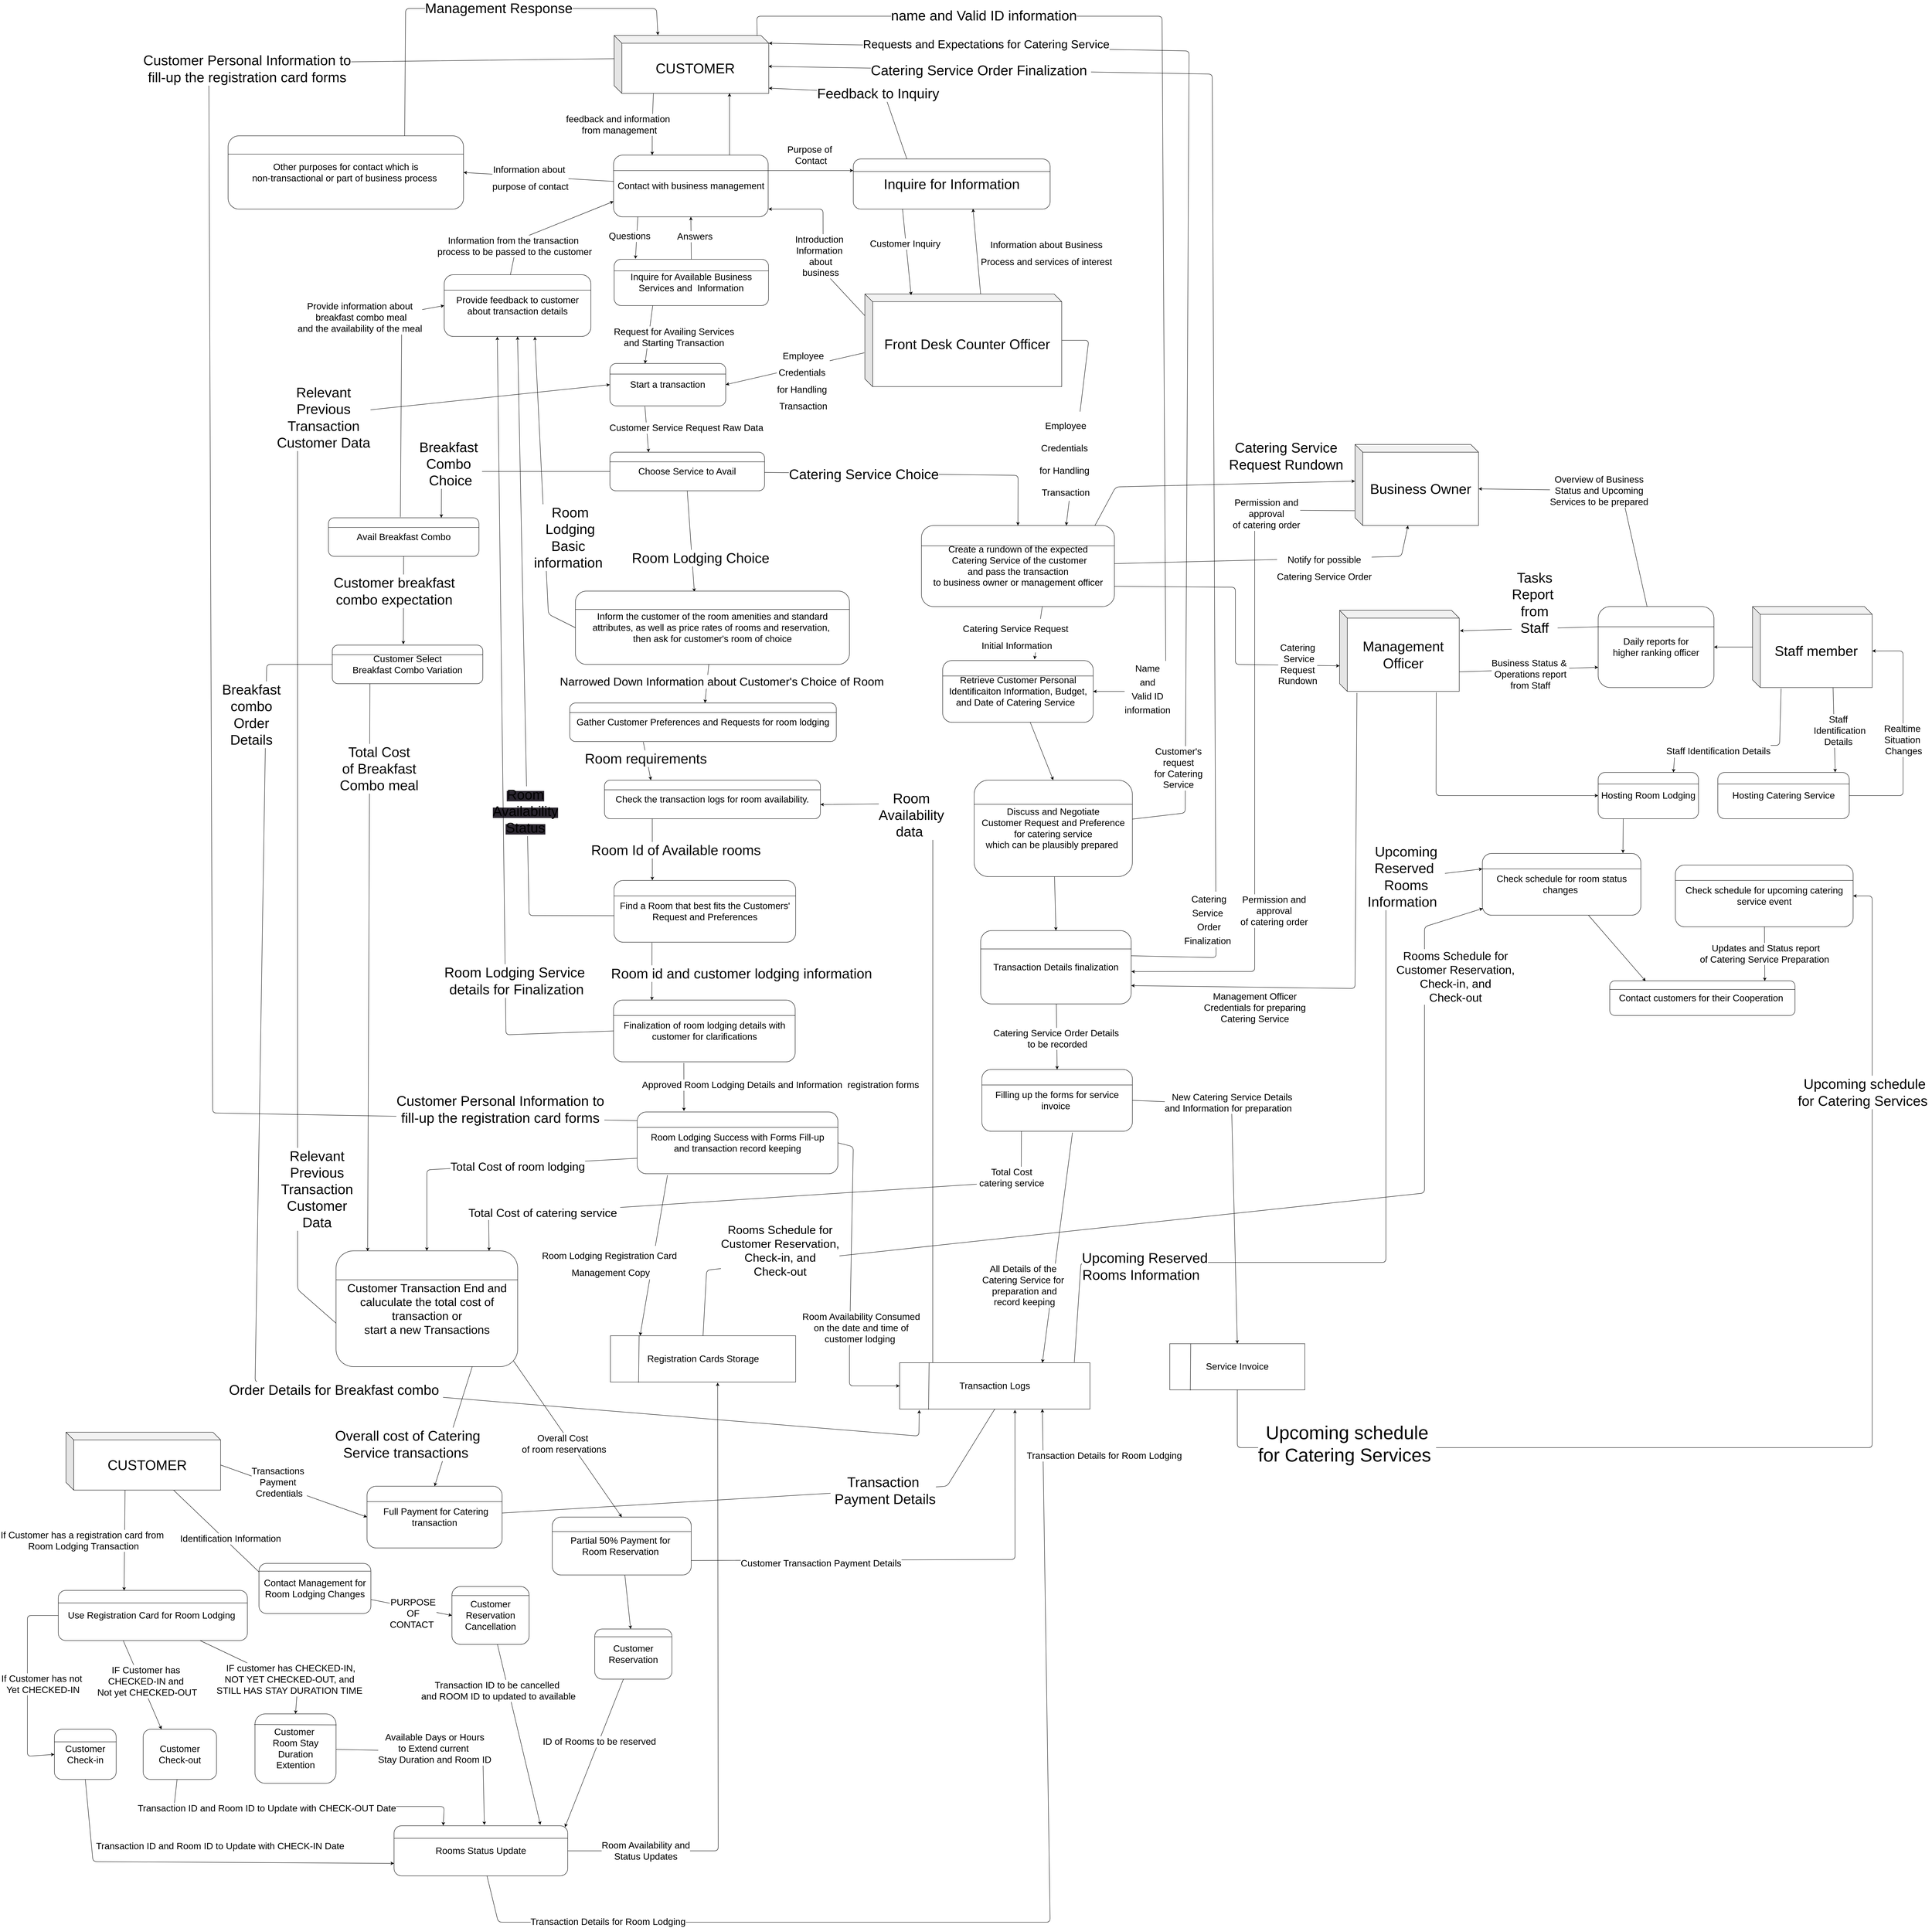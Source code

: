 <mxfile>
    <diagram id="emvvtYQxzRHmPXdrn84x" name="Page-1">
        <mxGraphModel dx="3633" dy="2518" grid="1" gridSize="10" guides="1" tooltips="1" connect="1" arrows="1" fold="1" page="1" pageScale="1" pageWidth="850" pageHeight="1100" math="0" shadow="0">
            <root>
                <mxCell id="0"/>
                <mxCell id="1" parent="0"/>
                <mxCell id="68" style="edgeStyle=none;html=1;entryX=0.25;entryY=0;entryDx=0;entryDy=0;exitX=0.254;exitY=0.993;exitDx=0;exitDy=0;exitPerimeter=0;" parent="1" source="5" target="6" edge="1">
                    <mxGeometry relative="1" as="geometry">
                        <Array as="points">
                            <mxPoint x="-1" y="40"/>
                        </Array>
                    </mxGeometry>
                </mxCell>
                <mxCell id="236" value="feedback and information&lt;br&gt;&amp;nbsp;from management" style="edgeLabel;html=1;align=center;verticalAlign=middle;resizable=0;points=[];fontSize=24;" parent="68" vertex="1" connectable="0">
                    <mxGeometry x="-0.275" y="-4" relative="1" as="geometry">
                        <mxPoint x="-86" y="23" as="offset"/>
                    </mxGeometry>
                </mxCell>
                <mxCell id="142" style="edgeStyle=none;html=1;entryX=1;entryY=0.5;entryDx=0;entryDy=0;fontSize=36;exitX=0.925;exitY=0.003;exitDx=0;exitDy=0;exitPerimeter=0;" parent="1" source="5" target="113" edge="1">
                    <mxGeometry relative="1" as="geometry">
                        <Array as="points">
                            <mxPoint x="270" y="-240"/>
                            <mxPoint x="1320" y="-240"/>
                            <mxPoint x="1330" y="1510"/>
                        </Array>
                    </mxGeometry>
                </mxCell>
                <mxCell id="234" value="&lt;font style=&quot;font-size: 36px;&quot;&gt;name and Valid ID information&lt;/font&gt;" style="edgeLabel;html=1;align=center;verticalAlign=middle;resizable=0;points=[];fontSize=24;" parent="142" vertex="1" connectable="0">
                    <mxGeometry x="-0.497" y="2" relative="1" as="geometry">
                        <mxPoint x="-126" as="offset"/>
                    </mxGeometry>
                </mxCell>
                <mxCell id="288" value="&lt;font style=&quot;font-size: 24px;&quot;&gt;Name &lt;br&gt;and &lt;br&gt;Valid ID &lt;br&gt;information&lt;/font&gt;" style="edgeLabel;html=1;align=center;verticalAlign=middle;resizable=0;points=[];fontSize=30;" parent="142" vertex="1" connectable="0">
                    <mxGeometry x="0.902" y="-3" relative="1" as="geometry">
                        <mxPoint x="-9" y="-5" as="offset"/>
                    </mxGeometry>
                </mxCell>
                <mxCell id="155" style="edgeStyle=none;html=1;entryX=0;entryY=0.25;entryDx=0;entryDy=0;" parent="1" edge="1">
                    <mxGeometry relative="1" as="geometry">
                        <mxPoint x="-30" y="2622.62" as="targetPoint"/>
                        <Array as="points">
                            <mxPoint x="-1150" y="-117.38"/>
                            <mxPoint x="-1140" y="2602.62"/>
                        </Array>
                        <mxPoint x="-89.69" y="-129.997" as="sourcePoint"/>
                    </mxGeometry>
                </mxCell>
                <mxCell id="245" value="&lt;font style=&quot;font-size: 36px;&quot;&gt;Customer Personal Information to &lt;br&gt;fill-up the&amp;nbsp;registration card forms&lt;/font&gt;" style="edgeLabel;html=1;align=center;verticalAlign=middle;resizable=0;points=[];fontSize=24;" parent="155" vertex="1" connectable="0">
                    <mxGeometry x="0.808" y="5" relative="1" as="geometry">
                        <mxPoint x="104" y="-16" as="offset"/>
                    </mxGeometry>
                </mxCell>
                <mxCell id="261" value="Customer Personal Information to&lt;br&gt;fill-up the&amp;nbsp;registration card forms" style="edgeLabel;html=1;align=center;verticalAlign=middle;resizable=0;points=[];fontSize=36;" parent="155" vertex="1" connectable="0">
                    <mxGeometry x="-0.622" y="3" relative="1" as="geometry">
                        <mxPoint x="-37" y="12" as="offset"/>
                    </mxGeometry>
                </mxCell>
                <mxCell id="5" value="&lt;font style=&quot;font-size: 36px;&quot;&gt;CUSTOMER&lt;/font&gt;" style="shape=cube;whiteSpace=wrap;html=1;boundedLbl=1;backgroundOutline=1;darkOpacity=0.05;darkOpacity2=0.1;" parent="1" vertex="1">
                    <mxGeometry x="-99.69" y="-190" width="400.62" height="150" as="geometry"/>
                </mxCell>
                <mxCell id="64" style="edgeStyle=none;html=1;" parent="1" edge="1">
                    <mxGeometry relative="1" as="geometry">
                        <mxPoint x="300" y="160" as="sourcePoint"/>
                        <mxPoint x="520" y="160" as="targetPoint"/>
                    </mxGeometry>
                </mxCell>
                <mxCell id="305" value="Purpose of&amp;nbsp;&lt;br&gt;Contact" style="edgeLabel;html=1;align=center;verticalAlign=middle;resizable=0;points=[];fontSize=24;" parent="64" vertex="1" connectable="0">
                    <mxGeometry x="-0.327" y="-1" relative="1" as="geometry">
                        <mxPoint x="36" y="-41" as="offset"/>
                    </mxGeometry>
                </mxCell>
                <mxCell id="69" value="&lt;font style=&quot;font-size: 24px;&quot;&gt;Questions&lt;/font&gt;" style="edgeStyle=none;html=1;entryX=0.138;entryY=-0.01;entryDx=0;entryDy=0;entryPerimeter=0;exitX=0.157;exitY=1.003;exitDx=0;exitDy=0;exitPerimeter=0;" parent="1" source="6" target="37" edge="1">
                    <mxGeometry x="-0.064" y="-19" relative="1" as="geometry">
                        <mxPoint as="offset"/>
                    </mxGeometry>
                </mxCell>
                <mxCell id="97" style="edgeStyle=none;html=1;exitX=0.75;exitY=0;exitDx=0;exitDy=0;entryX=0.746;entryY=0.996;entryDx=0;entryDy=0;entryPerimeter=0;" parent="1" source="6" target="5" edge="1">
                    <mxGeometry relative="1" as="geometry"/>
                </mxCell>
                <mxCell id="98" style="edgeStyle=none;html=1;entryX=1;entryY=0.5;entryDx=0;entryDy=0;" parent="1" source="6" target="39" edge="1">
                    <mxGeometry relative="1" as="geometry"/>
                </mxCell>
                <mxCell id="235" value="&lt;font style=&quot;font-size: 24px;&quot;&gt;Information about&amp;nbsp;&lt;br&gt;purpose of contact&lt;/font&gt;" style="edgeLabel;html=1;align=center;verticalAlign=middle;resizable=0;points=[];fontSize=36;" parent="98" vertex="1" connectable="0">
                    <mxGeometry x="0.117" relative="1" as="geometry">
                        <mxPoint x="1" as="offset"/>
                    </mxGeometry>
                </mxCell>
                <mxCell id="6" value="&lt;font style=&quot;font-size: 24px;&quot;&gt;Contact with business management&lt;/font&gt;" style="rounded=1;whiteSpace=wrap;html=1;fontSize=24;" parent="1" vertex="1">
                    <mxGeometry x="-101.24" y="120" width="400.62" height="160" as="geometry"/>
                </mxCell>
                <mxCell id="7" value="" style="endArrow=none;html=1;fontSize=24;exitX=0;exitY=0.25;exitDx=0;exitDy=0;entryX=1;entryY=0.25;entryDx=0;entryDy=0;fontStyle=1" parent="1" source="6" target="6" edge="1">
                    <mxGeometry width="50" height="50" relative="1" as="geometry">
                        <mxPoint x="190" y="600" as="sourcePoint"/>
                        <mxPoint x="240" y="550" as="targetPoint"/>
                    </mxGeometry>
                </mxCell>
                <mxCell id="184" style="edgeStyle=none;html=1;entryX=0;entryY=0.25;entryDx=0;entryDy=0;exitX=0.918;exitY=-0.012;exitDx=0;exitDy=0;exitPerimeter=0;" parent="1" source="8" target="160" edge="1">
                    <mxGeometry relative="1" as="geometry">
                        <mxPoint x="1110" y="3200" as="sourcePoint"/>
                        <mxPoint x="2070" y="2040" as="targetPoint"/>
                        <Array as="points">
                            <mxPoint x="1110" y="2990"/>
                            <mxPoint x="1900" y="2990"/>
                            <mxPoint x="1900" y="2000"/>
                        </Array>
                    </mxGeometry>
                </mxCell>
                <mxCell id="238" value="&lt;font style=&quot;font-size: 36px;&quot;&gt;Upcoming Reserved &lt;br&gt;Rooms Information&amp;nbsp;&amp;nbsp;&lt;/font&gt;" style="edgeLabel;html=1;align=center;verticalAlign=middle;resizable=0;points=[];fontSize=24;" parent="184" vertex="1" connectable="0">
                    <mxGeometry x="-0.598" y="1" relative="1" as="geometry">
                        <mxPoint x="-37" y="11" as="offset"/>
                    </mxGeometry>
                </mxCell>
                <mxCell id="276" value="&lt;span style=&quot;font-size: 36px;&quot;&gt;Upcoming &lt;br&gt;Reserved&amp;nbsp;&lt;br&gt;&lt;/span&gt;&lt;span style=&quot;font-size: 36px;&quot;&gt;Rooms &lt;br&gt;Information&amp;nbsp;&amp;nbsp;&lt;/span&gt;" style="edgeLabel;html=1;align=center;verticalAlign=middle;resizable=0;points=[];fontSize=24;" parent="184" vertex="1" connectable="0">
                    <mxGeometry x="0.887" y="-3" relative="1" as="geometry">
                        <mxPoint x="-70" y="1" as="offset"/>
                    </mxGeometry>
                </mxCell>
                <mxCell id="216" style="edgeStyle=none;html=1;fontSize=24;exitX=0.174;exitY=-0.008;exitDx=0;exitDy=0;exitPerimeter=0;entryX=1;entryY=0.632;entryDx=0;entryDy=0;entryPerimeter=0;" parent="1" source="8" target="53" edge="1">
                    <mxGeometry relative="1" as="geometry">
                        <mxPoint x="690" y="3240" as="sourcePoint"/>
                        <mxPoint x="450" y="1790" as="targetPoint"/>
                        <Array as="points">
                            <mxPoint x="726" y="1800"/>
                        </Array>
                    </mxGeometry>
                </mxCell>
                <mxCell id="217" value="&lt;font style=&quot;font-size: 36px;&quot;&gt;Room &lt;br&gt;Availability&lt;br&gt;data&amp;nbsp;&lt;/font&gt;" style="edgeLabel;html=1;align=center;verticalAlign=middle;resizable=0;points=[];fontSize=24;" parent="216" vertex="1" connectable="0">
                    <mxGeometry x="0.663" y="3" relative="1" as="geometry">
                        <mxPoint x="-53" y="28" as="offset"/>
                    </mxGeometry>
                </mxCell>
                <mxCell id="8" value="Transaction Logs" style="rounded=0;whiteSpace=wrap;html=1;fontSize=24;" parent="1" vertex="1">
                    <mxGeometry x="640" y="3250" width="493.12" height="120" as="geometry"/>
                </mxCell>
                <mxCell id="9" value="" style="endArrow=none;html=1;fontSize=24;exitX=0.155;exitY=-0.002;exitDx=0;exitDy=0;exitPerimeter=0;entryX=0.152;entryY=1.011;entryDx=0;entryDy=0;entryPerimeter=0;" parent="1" source="8" target="8" edge="1">
                    <mxGeometry width="50" height="50" relative="1" as="geometry">
                        <mxPoint x="-558.28" y="2980.58" as="sourcePoint"/>
                        <mxPoint x="-508.28" y="2930.58" as="targetPoint"/>
                    </mxGeometry>
                </mxCell>
                <mxCell id="13" value="Registration Cards Storage" style="rounded=0;whiteSpace=wrap;html=1;fontSize=24;" parent="1" vertex="1">
                    <mxGeometry x="-109.38" y="3180" width="480" height="120" as="geometry"/>
                </mxCell>
                <mxCell id="14" value="" style="endArrow=none;html=1;fontSize=24;exitX=0.155;exitY=-0.002;exitDx=0;exitDy=0;exitPerimeter=0;entryX=0.152;entryY=1.011;entryDx=0;entryDy=0;entryPerimeter=0;" parent="1" source="13" target="13" edge="1">
                    <mxGeometry width="50" height="50" relative="1" as="geometry">
                        <mxPoint x="247.34" y="3170.72" as="sourcePoint"/>
                        <mxPoint x="297.34" y="3120.72" as="targetPoint"/>
                    </mxGeometry>
                </mxCell>
                <mxCell id="183" style="edgeStyle=none;html=1;entryX=1;entryY=0.5;entryDx=0;entryDy=0;" parent="1" source="15" target="162" edge="1">
                    <mxGeometry relative="1" as="geometry">
                        <Array as="points">
                            <mxPoint x="1515" y="3470"/>
                            <mxPoint x="3160" y="3470"/>
                            <mxPoint x="3160" y="2040"/>
                        </Array>
                    </mxGeometry>
                </mxCell>
                <mxCell id="239" value="&lt;font style=&quot;font-size: 48px;&quot;&gt;Upcoming schedule &lt;br&gt;for Catering Services&amp;nbsp;&lt;/font&gt;" style="edgeLabel;html=1;align=center;verticalAlign=middle;resizable=0;points=[];fontSize=24;" parent="183" vertex="1" connectable="0">
                    <mxGeometry x="-0.796" y="10" relative="1" as="geometry">
                        <mxPoint x="100" as="offset"/>
                    </mxGeometry>
                </mxCell>
                <mxCell id="262" value="Upcoming schedule&lt;br&gt;for Catering Services&amp;nbsp;" style="edgeLabel;html=1;align=center;verticalAlign=middle;resizable=0;points=[];fontSize=36;" parent="183" vertex="1" connectable="0">
                    <mxGeometry x="0.589" y="-1" relative="1" as="geometry">
                        <mxPoint x="-21" y="-115" as="offset"/>
                    </mxGeometry>
                </mxCell>
                <mxCell id="15" value="Service Invoice" style="rounded=0;whiteSpace=wrap;html=1;fontSize=24;" parent="1" vertex="1">
                    <mxGeometry x="1340" y="3200.48" width="350" height="119.76" as="geometry"/>
                </mxCell>
                <mxCell id="16" value="" style="endArrow=none;html=1;fontSize=24;exitX=0.155;exitY=-0.002;exitDx=0;exitDy=0;exitPerimeter=0;entryX=0.152;entryY=1.011;entryDx=0;entryDy=0;entryPerimeter=0;" parent="1" source="15" target="15" edge="1">
                    <mxGeometry width="50" height="50" relative="1" as="geometry">
                        <mxPoint x="247.34" y="3450.9" as="sourcePoint"/>
                        <mxPoint x="297.34" y="3400.9" as="targetPoint"/>
                    </mxGeometry>
                </mxCell>
                <mxCell id="71" style="edgeStyle=none;html=1;entryX=0.25;entryY=0;entryDx=0;entryDy=0;exitX=0.302;exitY=1.011;exitDx=0;exitDy=0;exitPerimeter=0;" parent="1" source="17" target="33" edge="1">
                    <mxGeometry relative="1" as="geometry"/>
                </mxCell>
                <mxCell id="230" value="Customer Service Request Raw Data" style="edgeLabel;html=1;align=center;verticalAlign=middle;resizable=0;points=[];fontSize=24;" parent="71" vertex="1" connectable="0">
                    <mxGeometry x="-0.259" y="2" relative="1" as="geometry">
                        <mxPoint x="101" y="12" as="offset"/>
                    </mxGeometry>
                </mxCell>
                <mxCell id="17" value="Start a transaction" style="rounded=1;whiteSpace=wrap;html=1;fontSize=24;" parent="1" vertex="1">
                    <mxGeometry x="-110.62" y="660" width="300" height="110" as="geometry"/>
                </mxCell>
                <mxCell id="18" value="" style="endArrow=none;html=1;fontSize=24;exitX=0;exitY=0.25;exitDx=0;exitDy=0;entryX=1;entryY=0.25;entryDx=0;entryDy=0;" parent="1" source="17" target="17" edge="1">
                    <mxGeometry width="50" height="50" relative="1" as="geometry">
                        <mxPoint x="150" y="730" as="sourcePoint"/>
                        <mxPoint x="200" y="680" as="targetPoint"/>
                    </mxGeometry>
                </mxCell>
                <mxCell id="125" style="edgeStyle=none;html=1;entryX=0;entryY=0.5;entryDx=0;entryDy=0;fontSize=36;exitX=0.478;exitY=-0.018;exitDx=0;exitDy=0;exitPerimeter=0;" parent="1" source="26" target="102" edge="1">
                    <mxGeometry relative="1" as="geometry">
                        <Array as="points">
                            <mxPoint x="-650" y="530"/>
                        </Array>
                        <mxPoint x="-645" y="830" as="sourcePoint"/>
                    </mxGeometry>
                </mxCell>
                <mxCell id="242" value="&lt;font style=&quot;font-size: 24px;&quot;&gt;Provide information about&lt;br&gt;&amp;nbsp;breakfast combo meal&lt;br&gt;and the availability of the meal&lt;/font&gt;" style="edgeLabel;html=1;align=center;verticalAlign=middle;resizable=0;points=[];" parent="125" vertex="1" connectable="0">
                    <mxGeometry x="-0.065" relative="1" as="geometry">
                        <mxPoint x="-108" y="-218" as="offset"/>
                    </mxGeometry>
                </mxCell>
                <mxCell id="126" style="edgeStyle=none;html=1;fontSize=36;entryX=0.472;entryY=-0.019;entryDx=0;entryDy=0;entryPerimeter=0;" parent="1" source="26" target="106" edge="1">
                    <mxGeometry relative="1" as="geometry"/>
                </mxCell>
                <mxCell id="297" value="Customer breakfast&lt;br&gt;combo expectation" style="edgeLabel;html=1;align=center;verticalAlign=middle;resizable=0;points=[];fontSize=36;" parent="126" vertex="1" connectable="0">
                    <mxGeometry x="-0.323" relative="1" as="geometry">
                        <mxPoint x="-25" y="13" as="offset"/>
                    </mxGeometry>
                </mxCell>
                <mxCell id="26" value="Avail Breakfast Combo" style="rounded=1;whiteSpace=wrap;html=1;fontSize=24;" parent="1" vertex="1">
                    <mxGeometry x="-840" y="1060" width="390" height="100" as="geometry"/>
                </mxCell>
                <mxCell id="27" value="" style="endArrow=none;html=1;fontSize=24;exitX=0;exitY=0.25;exitDx=0;exitDy=0;entryX=1;entryY=0.25;entryDx=0;entryDy=0;" parent="1" source="26" target="26" edge="1">
                    <mxGeometry width="50" height="50" relative="1" as="geometry">
                        <mxPoint x="-190" y="900" as="sourcePoint"/>
                        <mxPoint x="-140" y="850" as="targetPoint"/>
                    </mxGeometry>
                </mxCell>
                <mxCell id="67" style="edgeStyle=none;html=1;entryX=0.608;entryY=0.992;entryDx=0;entryDy=0;entryPerimeter=0;exitX=0.588;exitY=0;exitDx=0;exitDy=0;exitPerimeter=0;" parent="1" source="28" target="48" edge="1">
                    <mxGeometry relative="1" as="geometry"/>
                </mxCell>
                <mxCell id="313" value="&lt;font style=&quot;font-size: 24px;&quot;&gt;Information about Business &lt;br&gt;Process and services of interest&lt;/font&gt;" style="edgeLabel;html=1;align=center;verticalAlign=middle;resizable=0;points=[];fontSize=36;" vertex="1" connectable="0" parent="67">
                    <mxGeometry x="-0.113" relative="1" as="geometry">
                        <mxPoint x="179" y="-12" as="offset"/>
                    </mxGeometry>
                </mxCell>
                <mxCell id="144" style="edgeStyle=none;html=1;entryX=0.75;entryY=0;entryDx=0;entryDy=0;fontSize=36;" parent="1" source="28" target="110" edge="1">
                    <mxGeometry relative="1" as="geometry">
                        <Array as="points">
                            <mxPoint x="1130" y="600"/>
                        </Array>
                        <mxPoint x="1144.92" y="788.05" as="targetPoint"/>
                    </mxGeometry>
                </mxCell>
                <mxCell id="307" value="&lt;span style=&quot;font-size: 24px;&quot;&gt;Employee&lt;/span&gt;&lt;br style=&quot;font-size: 24px;&quot;&gt;&lt;span style=&quot;font-size: 24px;&quot;&gt;Credentials&amp;nbsp;&lt;/span&gt;&lt;br style=&quot;font-size: 24px;&quot;&gt;&lt;span style=&quot;font-size: 24px;&quot;&gt;for Handling&amp;nbsp;&lt;/span&gt;&lt;br style=&quot;font-size: 24px;&quot;&gt;&lt;span style=&quot;font-size: 24px;&quot;&gt;Transaction&lt;/span&gt;" style="edgeLabel;html=1;align=center;verticalAlign=middle;resizable=0;points=[];fontSize=48;" parent="144" vertex="1" connectable="0">
                    <mxGeometry x="-0.106" y="6" relative="1" as="geometry">
                        <mxPoint x="-45" y="123" as="offset"/>
                    </mxGeometry>
                </mxCell>
                <mxCell id="300" style="edgeStyle=none;html=1;entryX=1;entryY=0.5;entryDx=0;entryDy=0;fontSize=36;exitX=-0.003;exitY=0.635;exitDx=0;exitDy=0;exitPerimeter=0;" parent="1" source="28" target="17" edge="1">
                    <mxGeometry relative="1" as="geometry">
                        <Array as="points"/>
                    </mxGeometry>
                </mxCell>
                <mxCell id="301" value="&lt;font style=&quot;font-size: 24px;&quot;&gt;Employee&lt;br&gt;Credentials&amp;nbsp;&lt;br&gt;for Handling&amp;nbsp;&lt;br&gt;Transaction&lt;/font&gt;" style="edgeLabel;html=1;align=center;verticalAlign=middle;resizable=0;points=[];fontSize=36;" parent="300" vertex="1" connectable="0">
                    <mxGeometry x="-0.301" y="2" relative="1" as="geometry">
                        <mxPoint x="-33" y="37" as="offset"/>
                    </mxGeometry>
                </mxCell>
                <mxCell id="302" style="edgeStyle=none;html=1;fontSize=24;exitX=-0.001;exitY=0.232;exitDx=0;exitDy=0;exitPerimeter=0;" parent="1" source="28" edge="1">
                    <mxGeometry relative="1" as="geometry">
                        <mxPoint x="531.04" y="495.76" as="sourcePoint"/>
                        <mxPoint x="300" y="260" as="targetPoint"/>
                        <Array as="points">
                            <mxPoint x="442" y="420"/>
                            <mxPoint x="441.55" y="260"/>
                        </Array>
                    </mxGeometry>
                </mxCell>
                <mxCell id="303" value="Introduction&amp;nbsp;&lt;br&gt;Information&amp;nbsp;&lt;br&gt;about&lt;br&gt;business" style="edgeLabel;html=1;align=center;verticalAlign=middle;resizable=0;points=[];fontSize=24;" parent="302" vertex="1" connectable="0">
                    <mxGeometry x="0.209" y="-1" relative="1" as="geometry">
                        <mxPoint x="-8" y="81" as="offset"/>
                    </mxGeometry>
                </mxCell>
                <mxCell id="28" value="&lt;font style=&quot;&quot;&gt;&lt;font style=&quot;font-size: 36px;&quot;&gt;Front Desk Counter Officer&lt;/font&gt;&lt;br&gt;&lt;/font&gt;" style="shape=cube;whiteSpace=wrap;html=1;boundedLbl=1;backgroundOutline=1;darkOpacity=0.05;darkOpacity2=0.1;" parent="1" vertex="1">
                    <mxGeometry x="550" y="480" width="510" height="240" as="geometry"/>
                </mxCell>
                <mxCell id="138" style="edgeStyle=none;html=1;fontSize=36;exitX=-0.003;exitY=0.817;exitDx=0;exitDy=0;exitPerimeter=0;entryX=1.001;entryY=0.559;entryDx=0;entryDy=0;entryPerimeter=0;" parent="1" source="29" target="134" edge="1">
                    <mxGeometry relative="1" as="geometry">
                        <mxPoint x="1230" y="2225" as="targetPoint"/>
                        <Array as="points">
                            <mxPoint x="1560" y="1040"/>
                            <mxPoint x="1560" y="2236"/>
                        </Array>
                    </mxGeometry>
                </mxCell>
                <mxCell id="215" value="&lt;font style=&quot;font-size: 24px;&quot;&gt;Permission and &lt;br&gt;approval &lt;br&gt;of catering order&lt;/font&gt;" style="edgeLabel;html=1;align=center;verticalAlign=middle;resizable=0;points=[];" parent="138" vertex="1" connectable="0">
                    <mxGeometry x="0.356" y="-1" relative="1" as="geometry">
                        <mxPoint x="51" y="95" as="offset"/>
                    </mxGeometry>
                </mxCell>
                <mxCell id="332" value="Permission and&lt;br&gt;approval&lt;br&gt;of catering order" style="edgeLabel;html=1;align=center;verticalAlign=middle;resizable=0;points=[];fontSize=24;" vertex="1" connectable="0" parent="138">
                    <mxGeometry x="-0.806" y="4" relative="1" as="geometry">
                        <mxPoint x="-57" y="5" as="offset"/>
                    </mxGeometry>
                </mxCell>
                <mxCell id="29" value="&lt;font style=&quot;&quot;&gt;&lt;font style=&quot;font-size: 36px;&quot;&gt;Business Owner&lt;/font&gt;&lt;br&gt;&lt;/font&gt;" style="shape=cube;whiteSpace=wrap;html=1;boundedLbl=1;backgroundOutline=1;darkOpacity=0.05;darkOpacity2=0.1;" parent="1" vertex="1">
                    <mxGeometry x="1820" y="870" width="320" height="210" as="geometry"/>
                </mxCell>
                <mxCell id="139" style="edgeStyle=none;html=1;entryX=1;entryY=0.75;entryDx=0;entryDy=0;fontSize=36;exitX=0.145;exitY=1.018;exitDx=0;exitDy=0;exitPerimeter=0;" parent="1" source="31" target="134" edge="1">
                    <mxGeometry relative="1" as="geometry">
                        <Array as="points">
                            <mxPoint x="1820" y="2280"/>
                        </Array>
                    </mxGeometry>
                </mxCell>
                <mxCell id="289" value="Management Officer&lt;br&gt;Credentials for preparing&lt;br&gt;Catering Service" style="edgeLabel;html=1;align=center;verticalAlign=middle;resizable=0;points=[];fontSize=24;" parent="139" vertex="1" connectable="0">
                    <mxGeometry x="0.701" y="3" relative="1" as="geometry">
                        <mxPoint x="118" y="52" as="offset"/>
                    </mxGeometry>
                </mxCell>
                <mxCell id="176" style="edgeStyle=none;html=1;entryX=0;entryY=0.5;entryDx=0;entryDy=0;exitX=0.808;exitY=1.012;exitDx=0;exitDy=0;exitPerimeter=0;" parent="1" source="31" target="156" edge="1">
                    <mxGeometry relative="1" as="geometry">
                        <Array as="points">
                            <mxPoint x="2030" y="1780"/>
                        </Array>
                    </mxGeometry>
                </mxCell>
                <mxCell id="181" style="edgeStyle=none;html=1;entryX=0;entryY=0.75;entryDx=0;entryDy=0;exitX=1.002;exitY=0.759;exitDx=0;exitDy=0;exitPerimeter=0;" parent="1" source="31" target="177" edge="1">
                    <mxGeometry relative="1" as="geometry"/>
                </mxCell>
                <mxCell id="280" value="&lt;font style=&quot;font-size: 24px;&quot;&gt;Business Status &amp;amp;&amp;nbsp;&lt;br&gt;Operations&amp;nbsp;report&lt;br&gt;from&amp;nbsp;Staff&lt;br&gt;&lt;br&gt;&lt;/font&gt;" style="edgeLabel;html=1;align=center;verticalAlign=middle;resizable=0;points=[];fontSize=24;" parent="181" vertex="1" connectable="0">
                    <mxGeometry x="-0.541" y="-1" relative="1" as="geometry">
                        <mxPoint x="101" y="22" as="offset"/>
                    </mxGeometry>
                </mxCell>
                <mxCell id="31" value="&lt;font style=&quot;&quot;&gt;&lt;font style=&quot;font-size: 36px;&quot;&gt;Management Officer&lt;/font&gt;&lt;br&gt;&lt;/font&gt;" style="shape=cube;whiteSpace=wrap;html=1;boundedLbl=1;backgroundOutline=1;darkOpacity=0.05;darkOpacity2=0.1;" parent="1" vertex="1">
                    <mxGeometry x="1780" y="1300" width="310" height="209.82" as="geometry"/>
                </mxCell>
                <mxCell id="72" style="edgeStyle=none;html=1;exitX=0.5;exitY=1;exitDx=0;exitDy=0;entryX=0.434;entryY=0.01;entryDx=0;entryDy=0;entryPerimeter=0;" parent="1" source="33" target="46" edge="1">
                    <mxGeometry relative="1" as="geometry">
                        <mxPoint x="99.07" y="1050" as="targetPoint"/>
                    </mxGeometry>
                </mxCell>
                <mxCell id="292" value="&lt;font style=&quot;font-size: 36px;&quot;&gt;Room Lodging Choice&lt;/font&gt;" style="edgeLabel;html=1;align=center;verticalAlign=middle;resizable=0;points=[];fontSize=24;" parent="72" vertex="1" connectable="0">
                    <mxGeometry x="-0.322" y="1" relative="1" as="geometry">
                        <mxPoint x="27" y="85" as="offset"/>
                    </mxGeometry>
                </mxCell>
                <mxCell id="75" style="edgeStyle=none;html=1;entryX=0.75;entryY=0;entryDx=0;entryDy=0;exitX=0;exitY=0.5;exitDx=0;exitDy=0;" parent="1" source="33" target="26" edge="1">
                    <mxGeometry relative="1" as="geometry">
                        <Array as="points">
                            <mxPoint x="-547" y="940"/>
                        </Array>
                    </mxGeometry>
                </mxCell>
                <mxCell id="294" value="&lt;font style=&quot;font-size: 36px;&quot;&gt;Breakfast&amp;nbsp;&lt;br&gt;Combo&amp;nbsp;&lt;br&gt;Choice&lt;/font&gt;" style="edgeLabel;html=1;align=center;verticalAlign=middle;resizable=0;points=[];fontSize=24;" parent="75" vertex="1" connectable="0">
                    <mxGeometry x="-0.336" y="-1" relative="1" as="geometry">
                        <mxPoint x="-229" y="-19" as="offset"/>
                    </mxGeometry>
                </mxCell>
                <mxCell id="76" style="edgeStyle=none;html=1;entryX=0.5;entryY=0;entryDx=0;entryDy=0;" parent="1" source="33" target="110" edge="1">
                    <mxGeometry relative="1" as="geometry">
                        <mxPoint x="830" y="855" as="targetPoint"/>
                        <Array as="points">
                            <mxPoint x="947" y="950"/>
                        </Array>
                    </mxGeometry>
                </mxCell>
                <mxCell id="293" value="&lt;font style=&quot;font-size: 36px;&quot;&gt;Catering Service Choice&lt;/font&gt;" style="edgeLabel;html=1;align=center;verticalAlign=middle;resizable=0;points=[];fontSize=24;" parent="76" vertex="1" connectable="0">
                    <mxGeometry x="-0.405" relative="1" as="geometry">
                        <mxPoint x="23" y="2" as="offset"/>
                    </mxGeometry>
                </mxCell>
                <mxCell id="33" value="Choose Service to Avail" style="rounded=1;whiteSpace=wrap;html=1;fontSize=24;" parent="1" vertex="1">
                    <mxGeometry x="-110.62" y="890" width="400.62" height="100" as="geometry"/>
                </mxCell>
                <mxCell id="34" value="" style="endArrow=none;html=1;fontSize=24;exitX=0;exitY=0.25;exitDx=0;exitDy=0;entryX=1;entryY=0.25;entryDx=0;entryDy=0;" parent="1" source="33" target="33" edge="1">
                    <mxGeometry width="50" height="50" relative="1" as="geometry">
                        <mxPoint x="145" y="880" as="sourcePoint"/>
                        <mxPoint x="195" y="830" as="targetPoint"/>
                    </mxGeometry>
                </mxCell>
                <mxCell id="70" value="&lt;font style=&quot;font-size: 24px;&quot;&gt;Request for Availing Services &lt;br&gt;and Starting Transaction&lt;/font&gt;" style="edgeStyle=none;html=1;exitX=0.25;exitY=1;exitDx=0;exitDy=0;entryX=0.303;entryY=0.004;entryDx=0;entryDy=0;entryPerimeter=0;" parent="1" source="37" target="17" edge="1">
                    <mxGeometry x="-0.003" y="65" relative="1" as="geometry">
                        <mxPoint y="-1" as="offset"/>
                    </mxGeometry>
                </mxCell>
                <mxCell id="96" style="edgeStyle=none;html=1;entryX=0.5;entryY=1;entryDx=0;entryDy=0;exitX=0.5;exitY=0;exitDx=0;exitDy=0;" parent="1" source="37" target="6" edge="1">
                    <mxGeometry relative="1" as="geometry"/>
                </mxCell>
                <mxCell id="231" value="Answers" style="edgeLabel;html=1;align=center;verticalAlign=middle;resizable=0;points=[];fontSize=24;" parent="96" vertex="1" connectable="0">
                    <mxGeometry x="0.165" y="-1" relative="1" as="geometry">
                        <mxPoint x="8" y="5" as="offset"/>
                    </mxGeometry>
                </mxCell>
                <mxCell id="37" value="&lt;font style=&quot;font-size: 24px;&quot;&gt;Inquire for Available Business Services and&amp;nbsp; Information&lt;/font&gt;" style="rounded=1;whiteSpace=wrap;html=1;fontSize=24;" parent="1" vertex="1">
                    <mxGeometry x="-99.69" y="390" width="400" height="120" as="geometry"/>
                </mxCell>
                <mxCell id="38" value="" style="endArrow=none;html=1;fontSize=24;exitX=0;exitY=0.25;exitDx=0;exitDy=0;entryX=1;entryY=0.25;entryDx=0;entryDy=0;" parent="1" source="37" target="37" edge="1">
                    <mxGeometry width="50" height="50" relative="1" as="geometry">
                        <mxPoint x="-190" y="730" as="sourcePoint"/>
                        <mxPoint x="-140" y="680" as="targetPoint"/>
                    </mxGeometry>
                </mxCell>
                <mxCell id="99" style="edgeStyle=none;html=1;exitX=0.75;exitY=0;exitDx=0;exitDy=0;entryX=0.283;entryY=-0.005;entryDx=0;entryDy=0;entryPerimeter=0;" parent="1" source="39" target="5" edge="1">
                    <mxGeometry relative="1" as="geometry">
                        <Array as="points">
                            <mxPoint x="-640" y="-260"/>
                            <mxPoint x="10" y="-260"/>
                        </Array>
                        <mxPoint x="-80" y="-190" as="targetPoint"/>
                        <mxPoint x="-740" y="60" as="sourcePoint"/>
                    </mxGeometry>
                </mxCell>
                <mxCell id="312" value="&lt;font style=&quot;font-size: 36px;&quot;&gt;Management Response&lt;/font&gt;" style="edgeLabel;html=1;align=center;verticalAlign=middle;resizable=0;points=[];" vertex="1" connectable="0" parent="99">
                    <mxGeometry x="-0.208" y="1" relative="1" as="geometry">
                        <mxPoint x="155" as="offset"/>
                    </mxGeometry>
                </mxCell>
                <mxCell id="39" value="&lt;font style=&quot;font-size: 24px;&quot;&gt;Other purposes for contact which is &lt;br&gt;non-transactional or part of business process&amp;nbsp;&lt;/font&gt;" style="rounded=1;whiteSpace=wrap;html=1;fontSize=24;" parent="1" vertex="1">
                    <mxGeometry x="-1100" y="70" width="610" height="190" as="geometry"/>
                </mxCell>
                <mxCell id="40" value="" style="endArrow=none;html=1;fontSize=24;exitX=0;exitY=0.25;exitDx=0;exitDy=0;entryX=1;entryY=0.25;entryDx=0;entryDy=0;" parent="1" source="39" target="39" edge="1">
                    <mxGeometry width="50" height="50" relative="1" as="geometry">
                        <mxPoint x="560" y="790" as="sourcePoint"/>
                        <mxPoint x="610" y="740" as="targetPoint"/>
                    </mxGeometry>
                </mxCell>
                <mxCell id="87" style="edgeStyle=none;html=1;entryX=0.215;entryY=0;entryDx=0;entryDy=0;exitX=0.276;exitY=1.012;exitDx=0;exitDy=0;entryPerimeter=0;exitPerimeter=0;" parent="1" source="44" target="53" edge="1">
                    <mxGeometry relative="1" as="geometry"/>
                </mxCell>
                <mxCell id="220" value="&lt;font style=&quot;font-size: 36px;&quot;&gt;Room requirements&lt;/font&gt;" style="edgeLabel;html=1;align=center;verticalAlign=middle;resizable=0;points=[];fontSize=24;" parent="87" vertex="1" connectable="0">
                    <mxGeometry x="-0.362" relative="1" as="geometry">
                        <mxPoint y="11" as="offset"/>
                    </mxGeometry>
                </mxCell>
                <mxCell id="44" value="Gather Customer Preferences and Requests for room lodging" style="rounded=1;whiteSpace=wrap;html=1;fontSize=24;" parent="1" vertex="1">
                    <mxGeometry x="-214.69" y="1540" width="690.62" height="100" as="geometry"/>
                </mxCell>
                <mxCell id="45" value="" style="endArrow=none;html=1;fontSize=24;exitX=0;exitY=0.25;exitDx=0;exitDy=0;entryX=1;entryY=0.25;entryDx=0;entryDy=0;" parent="1" source="44" target="44" edge="1">
                    <mxGeometry width="50" height="50" relative="1" as="geometry">
                        <mxPoint x="145" y="1080" as="sourcePoint"/>
                        <mxPoint x="195" y="1030" as="targetPoint"/>
                    </mxGeometry>
                </mxCell>
                <mxCell id="100" style="edgeStyle=none;html=1;exitX=1;exitY=0.5;exitDx=0;exitDy=0;" parent="1" source="46" edge="1">
                    <mxGeometry relative="1" as="geometry">
                        <mxPoint x="295" y="1265.031" as="targetPoint"/>
                    </mxGeometry>
                </mxCell>
                <mxCell id="154" style="edgeStyle=none;html=1;entryX=0.618;entryY=1.004;entryDx=0;entryDy=0;entryPerimeter=0;fontSize=36;exitX=0;exitY=0.5;exitDx=0;exitDy=0;" parent="1" source="46" target="102" edge="1">
                    <mxGeometry relative="1" as="geometry">
                        <Array as="points">
                            <mxPoint x="-270" y="1310"/>
                        </Array>
                        <mxPoint x="-100" y="1300" as="sourcePoint"/>
                        <mxPoint x="-232.88" y="552.4" as="targetPoint"/>
                    </mxGeometry>
                </mxCell>
                <mxCell id="225" value="&lt;font style=&quot;font-size: 36px;&quot;&gt;Room &lt;br&gt;Lodging&lt;br&gt;Basic&amp;nbsp;&lt;br&gt;information&amp;nbsp;&lt;/font&gt;" style="edgeLabel;html=1;align=center;verticalAlign=middle;resizable=0;points=[];fontSize=24;" parent="154" vertex="1" connectable="0">
                    <mxGeometry x="-0.462" y="-1" relative="1" as="geometry">
                        <mxPoint x="61" y="-63" as="offset"/>
                    </mxGeometry>
                </mxCell>
                <mxCell id="286" style="edgeStyle=none;html=1;fontSize=30;" parent="1" source="46" target="44" edge="1">
                    <mxGeometry relative="1" as="geometry"/>
                </mxCell>
                <mxCell id="287" value="Narrowed Down Information about Customer's Choice of Room" style="edgeLabel;html=1;align=center;verticalAlign=middle;resizable=0;points=[];fontSize=30;" parent="286" vertex="1" connectable="0">
                    <mxGeometry x="-0.128" y="-1" relative="1" as="geometry">
                        <mxPoint x="39" as="offset"/>
                    </mxGeometry>
                </mxCell>
                <mxCell id="46" value="Inform the customer of the room amenities and standard attributes, as well as price rates of rooms and reservation,&amp;nbsp;&lt;br&gt;then ask for customer's room of choice" style="rounded=1;whiteSpace=wrap;html=1;fontSize=24;" parent="1" vertex="1">
                    <mxGeometry x="-200" y="1250" width="710" height="190" as="geometry"/>
                </mxCell>
                <mxCell id="47" value="" style="endArrow=none;html=1;fontSize=24;exitX=0;exitY=0.25;exitDx=0;exitDy=0;entryX=1;entryY=0.25;entryDx=0;entryDy=0;" parent="1" source="46" target="46" edge="1">
                    <mxGeometry width="50" height="50" relative="1" as="geometry">
                        <mxPoint x="140" y="1270" as="sourcePoint"/>
                        <mxPoint x="190" y="1220" as="targetPoint"/>
                    </mxGeometry>
                </mxCell>
                <mxCell id="65" style="edgeStyle=none;html=1;entryX=0.235;entryY=0.013;entryDx=0;entryDy=0;entryPerimeter=0;exitX=0.25;exitY=1;exitDx=0;exitDy=0;" parent="1" source="48" target="28" edge="1">
                    <mxGeometry relative="1" as="geometry">
                        <mxPoint x="530" y="240" as="sourcePoint"/>
                    </mxGeometry>
                </mxCell>
                <mxCell id="314" value="Customer Inquiry" style="edgeLabel;html=1;align=center;verticalAlign=middle;resizable=0;points=[];fontSize=24;" vertex="1" connectable="0" parent="65">
                    <mxGeometry x="-0.211" y="-3" relative="1" as="geometry">
                        <mxPoint y="1" as="offset"/>
                    </mxGeometry>
                </mxCell>
                <mxCell id="66" style="edgeStyle=none;html=1;exitX=0.272;exitY=-0.001;exitDx=0;exitDy=0;entryX=1;entryY=0.91;entryDx=0;entryDy=0;entryPerimeter=0;exitPerimeter=0;" parent="1" source="48" target="5" edge="1">
                    <mxGeometry relative="1" as="geometry">
                        <Array as="points">
                            <mxPoint x="600" y="-40"/>
                        </Array>
                    </mxGeometry>
                </mxCell>
                <mxCell id="306" value="&lt;font style=&quot;font-size: 36px;&quot;&gt;Feedback to Inquiry&lt;/font&gt;" style="edgeLabel;html=1;align=center;verticalAlign=middle;resizable=0;points=[];fontSize=24;" parent="66" vertex="1" connectable="0">
                    <mxGeometry x="0.145" y="1" relative="1" as="geometry">
                        <mxPoint x="78" y="3" as="offset"/>
                    </mxGeometry>
                </mxCell>
                <mxCell id="48" value="&lt;font style=&quot;font-size: 36px;&quot;&gt;Inquire for Information&lt;/font&gt;" style="rounded=1;whiteSpace=wrap;html=1;fontSize=24;" parent="1" vertex="1">
                    <mxGeometry x="520" y="130" width="510" height="130" as="geometry"/>
                </mxCell>
                <mxCell id="49" value="" style="endArrow=none;html=1;fontSize=24;exitX=0;exitY=0.25;exitDx=0;exitDy=0;entryX=1;entryY=0.25;entryDx=0;entryDy=0;" parent="1" source="48" target="48" edge="1">
                    <mxGeometry width="50" height="50" relative="1" as="geometry">
                        <mxPoint x="-772.5" y="790" as="sourcePoint"/>
                        <mxPoint x="-722.5" y="740" as="targetPoint"/>
                    </mxGeometry>
                </mxCell>
                <mxCell id="88" style="edgeStyle=none;html=1;entryX=0.211;entryY=-0.003;entryDx=0;entryDy=0;entryPerimeter=0;" parent="1" target="55" edge="1">
                    <mxGeometry relative="1" as="geometry">
                        <mxPoint x="-1" y="1780" as="sourcePoint"/>
                    </mxGeometry>
                </mxCell>
                <mxCell id="219" value="&lt;font style=&quot;font-size: 36px;&quot;&gt;Room Id of Available rooms&lt;/font&gt;" style="edgeLabel;html=1;align=center;verticalAlign=middle;resizable=0;points=[];fontSize=24;" parent="88" vertex="1" connectable="0">
                    <mxGeometry x="-0.426" y="-2" relative="1" as="geometry">
                        <mxPoint x="63" y="78" as="offset"/>
                    </mxGeometry>
                </mxCell>
                <mxCell id="53" value="Check the transaction logs for room availability." style="rounded=1;whiteSpace=wrap;html=1;fontSize=24;" parent="1" vertex="1">
                    <mxGeometry x="-124.69" y="1740" width="559.38" height="100" as="geometry"/>
                </mxCell>
                <mxCell id="54" value="" style="endArrow=none;html=1;fontSize=24;exitX=0;exitY=0.25;exitDx=0;exitDy=0;entryX=1;entryY=0.25;entryDx=0;entryDy=0;" parent="1" source="53" target="53" edge="1">
                    <mxGeometry width="50" height="50" relative="1" as="geometry">
                        <mxPoint x="145" y="1320" as="sourcePoint"/>
                        <mxPoint x="195" y="1270" as="targetPoint"/>
                    </mxGeometry>
                </mxCell>
                <mxCell id="91" value="&lt;font style=&quot;font-size: 36px;&quot;&gt;Room id and customer lodging information&amp;nbsp;&amp;nbsp;&lt;/font&gt;" style="edgeStyle=none;html=1;entryX=0.211;entryY=0.003;entryDx=0;entryDy=0;entryPerimeter=0;exitX=0.209;exitY=1.007;exitDx=0;exitDy=0;exitPerimeter=0;" parent="1" source="55" target="58" edge="1">
                    <mxGeometry x="0.05" y="242" relative="1" as="geometry">
                        <mxPoint y="1" as="offset"/>
                    </mxGeometry>
                </mxCell>
                <mxCell id="153" style="edgeStyle=none;html=1;entryX=0.5;entryY=1;entryDx=0;entryDy=0;fontSize=36;exitX=0;exitY=0.57;exitDx=0;exitDy=0;exitPerimeter=0;" parent="1" source="55" target="102" edge="1">
                    <mxGeometry relative="1" as="geometry">
                        <Array as="points">
                            <mxPoint x="-320" y="2091"/>
                        </Array>
                        <mxPoint x="-75.62" y="2050" as="sourcePoint"/>
                        <mxPoint x="-225" y="590" as="targetPoint"/>
                    </mxGeometry>
                </mxCell>
                <mxCell id="223" value="&lt;span style=&quot;background-color: rgb(42, 37, 47);&quot;&gt;&lt;font style=&quot;font-size: 36px;&quot;&gt;Room &lt;br&gt;Availability &lt;br&gt;Status&lt;/font&gt;&lt;/span&gt;" style="edgeLabel;html=1;align=center;verticalAlign=middle;resizable=0;points=[];fontSize=24;" parent="153" vertex="1" connectable="0">
                    <mxGeometry x="-0.735" relative="1" as="geometry">
                        <mxPoint x="-10" y="-263" as="offset"/>
                    </mxGeometry>
                </mxCell>
                <mxCell id="55" value="Find a Room that best fits the Customers' Request and Preferences" style="rounded=1;whiteSpace=wrap;html=1;fontSize=24;" parent="1" vertex="1">
                    <mxGeometry x="-100" y="2000" width="470.62" height="160" as="geometry"/>
                </mxCell>
                <mxCell id="56" value="" style="endArrow=none;html=1;fontSize=24;exitX=0;exitY=0.25;exitDx=0;exitDy=0;entryX=1;entryY=0.25;entryDx=0;entryDy=0;" parent="1" source="55" target="55" edge="1">
                    <mxGeometry width="50" height="50" relative="1" as="geometry">
                        <mxPoint x="146.25" y="1560" as="sourcePoint"/>
                        <mxPoint x="196.25" y="1510" as="targetPoint"/>
                    </mxGeometry>
                </mxCell>
                <mxCell id="92" style="edgeStyle=none;html=1;entryX=0.233;entryY=-0.015;entryDx=0;entryDy=0;entryPerimeter=0;exitX=0.387;exitY=1.017;exitDx=0;exitDy=0;exitPerimeter=0;" parent="1" source="58" target="77" edge="1">
                    <mxGeometry relative="1" as="geometry">
                        <mxPoint x="-8.966" y="2360" as="targetPoint"/>
                    </mxGeometry>
                </mxCell>
                <mxCell id="241" value="Approved Room Lodging Details and Information&amp;nbsp; registration forms" style="edgeLabel;html=1;align=center;verticalAlign=middle;resizable=0;points=[];fontSize=24;" parent="92" vertex="1" connectable="0">
                    <mxGeometry x="-0.277" y="1" relative="1" as="geometry">
                        <mxPoint x="249" y="12" as="offset"/>
                    </mxGeometry>
                </mxCell>
                <mxCell id="58" value="Finalization of room lodging details with customer for clarifications" style="rounded=1;whiteSpace=wrap;html=1;fontSize=24;" parent="1" vertex="1">
                    <mxGeometry x="-101.24" y="2310" width="470.62" height="160" as="geometry"/>
                </mxCell>
                <mxCell id="59" value="" style="endArrow=none;html=1;fontSize=24;exitX=0;exitY=0.25;exitDx=0;exitDy=0;entryX=1;entryY=0.25;entryDx=0;entryDy=0;" parent="1" source="58" target="58" edge="1">
                    <mxGeometry width="50" height="50" relative="1" as="geometry">
                        <mxPoint x="145" y="1770" as="sourcePoint"/>
                        <mxPoint x="195" y="1720" as="targetPoint"/>
                    </mxGeometry>
                </mxCell>
                <mxCell id="124" style="edgeStyle=none;html=1;entryX=0.362;entryY=1.003;entryDx=0;entryDy=0;fontSize=36;exitX=0;exitY=0.5;exitDx=0;exitDy=0;entryPerimeter=0;" parent="1" source="58" target="102" edge="1">
                    <mxGeometry relative="1" as="geometry">
                        <Array as="points">
                            <mxPoint x="-380" y="2400"/>
                        </Array>
                        <mxPoint x="-135" y="2100" as="sourcePoint"/>
                        <mxPoint x="-260" y="440" as="targetPoint"/>
                    </mxGeometry>
                </mxCell>
                <mxCell id="224" value="&lt;font style=&quot;font-size: 36px;&quot;&gt;Room Lodging Service&lt;br&gt;&amp;nbsp;details for Finalization&lt;/font&gt;" style="edgeLabel;html=1;align=center;verticalAlign=middle;resizable=0;points=[];fontSize=24;" parent="124" vertex="1" connectable="0">
                    <mxGeometry x="-0.8" y="2" relative="1" as="geometry">
                        <mxPoint x="-48" y="-140" as="offset"/>
                    </mxGeometry>
                </mxCell>
                <mxCell id="79" style="edgeStyle=none;html=1;exitX=0.151;exitY=1.024;exitDx=0;exitDy=0;exitPerimeter=0;entryX=0.16;entryY=0;entryDx=0;entryDy=0;entryPerimeter=0;" parent="1" source="77" target="13" edge="1">
                    <mxGeometry relative="1" as="geometry">
                        <mxPoint x="-30" y="3200" as="targetPoint"/>
                    </mxGeometry>
                </mxCell>
                <mxCell id="258" value="&lt;font style=&quot;font-size: 24px;&quot;&gt;Room Lodging Registration Card&amp;nbsp;&lt;br&gt;Management Copy&lt;/font&gt;" style="edgeLabel;html=1;align=center;verticalAlign=middle;resizable=0;points=[];fontSize=36;" parent="79" vertex="1" connectable="0">
                    <mxGeometry x="0.355" y="-2" relative="1" as="geometry">
                        <mxPoint x="-98" y="-56" as="offset"/>
                    </mxGeometry>
                </mxCell>
                <mxCell id="80" style="edgeStyle=none;html=1;exitX=1;exitY=0.5;exitDx=0;exitDy=0;entryX=0;entryY=0.5;entryDx=0;entryDy=0;" parent="1" source="77" target="8" edge="1">
                    <mxGeometry relative="1" as="geometry">
                        <Array as="points">
                            <mxPoint x="520" y="2690"/>
                            <mxPoint x="510" y="3220"/>
                            <mxPoint x="510" y="3310"/>
                        </Array>
                    </mxGeometry>
                </mxCell>
                <mxCell id="233" value="Room Availability Consumed&lt;br&gt;&amp;nbsp;on the date and time of&amp;nbsp;&lt;br&gt;customer lodging&amp;nbsp;" style="edgeLabel;html=1;align=center;verticalAlign=middle;resizable=0;points=[];fontSize=24;" parent="80" vertex="1" connectable="0">
                    <mxGeometry x="-0.086" y="5" relative="1" as="geometry">
                        <mxPoint x="21" y="149" as="offset"/>
                    </mxGeometry>
                </mxCell>
                <mxCell id="129" style="edgeStyle=none;html=1;fontSize=36;exitX=0;exitY=0.75;exitDx=0;exitDy=0;" parent="1" source="77" target="127" edge="1">
                    <mxGeometry relative="1" as="geometry">
                        <Array as="points">
                            <mxPoint x="-585" y="2750"/>
                        </Array>
                    </mxGeometry>
                </mxCell>
                <mxCell id="248" value="Total Cost of room lodging" style="edgeLabel;html=1;align=center;verticalAlign=middle;resizable=0;points=[];fontSize=30;" parent="129" vertex="1" connectable="0">
                    <mxGeometry x="-0.02" y="1" relative="1" as="geometry">
                        <mxPoint x="60" y="-1" as="offset"/>
                    </mxGeometry>
                </mxCell>
                <mxCell id="77" value="Room Lodging Success with Forms Fill-up &lt;br&gt;and transaction record keeping" style="rounded=1;whiteSpace=wrap;html=1;fontSize=24;" parent="1" vertex="1">
                    <mxGeometry x="-40" y="2600" width="520" height="160" as="geometry"/>
                </mxCell>
                <mxCell id="78" value="" style="endArrow=none;html=1;fontSize=24;exitX=0;exitY=0.25;exitDx=0;exitDy=0;entryX=1;entryY=0.25;entryDx=0;entryDy=0;" parent="1" source="77" target="77" edge="1">
                    <mxGeometry width="50" height="50" relative="1" as="geometry">
                        <mxPoint x="148.12" y="2360" as="sourcePoint"/>
                        <mxPoint x="198.12" y="2310" as="targetPoint"/>
                    </mxGeometry>
                </mxCell>
                <mxCell id="105" style="edgeStyle=none;html=1;entryX=0;entryY=0.75;entryDx=0;entryDy=0;exitX=0.451;exitY=0.004;exitDx=0;exitDy=0;exitPerimeter=0;" parent="1" source="102" target="6" edge="1">
                    <mxGeometry relative="1" as="geometry">
                        <Array as="points">
                            <mxPoint x="-350" y="340"/>
                        </Array>
                        <mxPoint x="-350" y="440" as="sourcePoint"/>
                    </mxGeometry>
                </mxCell>
                <mxCell id="244" value="Information from the transaction&amp;nbsp;&lt;br&gt;process to be passed to the&amp;nbsp;customer" style="edgeLabel;html=1;align=center;verticalAlign=middle;resizable=0;points=[];fontSize=24;" parent="105" vertex="1" connectable="0">
                    <mxGeometry x="-0.302" y="-1" relative="1" as="geometry">
                        <mxPoint x="-40" y="27" as="offset"/>
                    </mxGeometry>
                </mxCell>
                <mxCell id="102" value="Provide feedback to customer about transaction details" style="rounded=1;whiteSpace=wrap;html=1;fontSize=24;" parent="1" vertex="1">
                    <mxGeometry x="-540" y="430" width="380" height="160" as="geometry"/>
                </mxCell>
                <mxCell id="103" value="" style="endArrow=none;html=1;fontSize=24;exitX=0;exitY=0.25;exitDx=0;exitDy=0;entryX=1;entryY=0.25;entryDx=0;entryDy=0;" parent="1" source="102" target="102" edge="1">
                    <mxGeometry width="50" height="50" relative="1" as="geometry">
                        <mxPoint x="440" y="790" as="sourcePoint"/>
                        <mxPoint x="490" y="740" as="targetPoint"/>
                    </mxGeometry>
                </mxCell>
                <mxCell id="151" style="edgeStyle=none;html=1;entryX=0.174;entryY=0.003;entryDx=0;entryDy=0;entryPerimeter=0;fontSize=36;exitX=0.25;exitY=1;exitDx=0;exitDy=0;" parent="1" source="106" target="127" edge="1">
                    <mxGeometry relative="1" as="geometry"/>
                </mxCell>
                <mxCell id="257" value="&lt;font style=&quot;font-size: 36px;&quot;&gt;Total Cost &lt;br&gt;of&amp;nbsp;Breakfast &lt;br&gt;Combo meal&lt;/font&gt;" style="edgeLabel;html=1;align=center;verticalAlign=middle;resizable=0;points=[];fontSize=30;" parent="151" vertex="1" connectable="0">
                    <mxGeometry x="0.387" y="-2" relative="1" as="geometry">
                        <mxPoint x="29" y="-800" as="offset"/>
                    </mxGeometry>
                </mxCell>
                <mxCell id="152" style="edgeStyle=none;html=1;entryX=0.103;entryY=1.02;entryDx=0;entryDy=0;fontSize=36;exitX=0;exitY=0.5;exitDx=0;exitDy=0;entryPerimeter=0;" parent="1" source="106" target="8" edge="1">
                    <mxGeometry relative="1" as="geometry">
                        <Array as="points">
                            <mxPoint x="-1000" y="1440"/>
                            <mxPoint x="-1030" y="3300"/>
                            <mxPoint x="690" y="3440"/>
                        </Array>
                    </mxGeometry>
                </mxCell>
                <mxCell id="259" value="Order Details for Breakfast combo&amp;nbsp;" style="edgeLabel;html=1;align=center;verticalAlign=middle;resizable=0;points=[];fontSize=36;" parent="152" vertex="1" connectable="0">
                    <mxGeometry x="0.488" relative="1" as="geometry">
                        <mxPoint x="-603" y="-46" as="offset"/>
                    </mxGeometry>
                </mxCell>
                <mxCell id="266" value="&lt;font style=&quot;font-size: 36px;&quot;&gt;Breakfast &lt;br&gt;combo &lt;br&gt;Order&lt;br&gt;Details&lt;/font&gt;" style="edgeLabel;html=1;align=center;verticalAlign=middle;resizable=0;points=[];fontSize=36;" parent="152" vertex="1" connectable="0">
                    <mxGeometry x="-0.805" y="2" relative="1" as="geometry">
                        <mxPoint x="-39" y="-73" as="offset"/>
                    </mxGeometry>
                </mxCell>
                <mxCell id="106" value="Customer Select&lt;br&gt;Breakfast Combo Variation" style="rounded=1;whiteSpace=wrap;html=1;fontSize=24;" parent="1" vertex="1">
                    <mxGeometry x="-830" y="1390" width="390" height="100" as="geometry"/>
                </mxCell>
                <mxCell id="107" value="" style="endArrow=none;html=1;fontSize=24;exitX=0;exitY=0.25;exitDx=0;exitDy=0;entryX=1;entryY=0.25;entryDx=0;entryDy=0;" parent="1" source="106" target="106" edge="1">
                    <mxGeometry width="50" height="50" relative="1" as="geometry">
                        <mxPoint x="-190" y="1080" as="sourcePoint"/>
                        <mxPoint x="-140" y="1030" as="targetPoint"/>
                    </mxGeometry>
                </mxCell>
                <mxCell id="132" style="edgeStyle=none;html=1;fontSize=36;exitX=0.898;exitY=0.004;exitDx=0;exitDy=0;exitPerimeter=0;entryX=0;entryY=0;entryDx=0;entryDy=95;entryPerimeter=0;" parent="1" source="110" target="29" edge="1">
                    <mxGeometry relative="1" as="geometry">
                        <Array as="points">
                            <mxPoint x="1200" y="980"/>
                        </Array>
                        <mxPoint x="1830" y="975" as="targetPoint"/>
                    </mxGeometry>
                </mxCell>
                <mxCell id="221" value="&lt;font style=&quot;font-size: 36px;&quot;&gt;Catering Service &lt;br&gt;Request Rundown&lt;/font&gt;" style="edgeLabel;html=1;align=center;verticalAlign=middle;resizable=0;points=[];fontSize=24;" parent="132" vertex="1" connectable="0">
                    <mxGeometry x="0.443" y="2" relative="1" as="geometry">
                        <mxPoint x="25" y="-68" as="offset"/>
                    </mxGeometry>
                </mxCell>
                <mxCell id="133" style="edgeStyle=none;html=1;entryX=0;entryY=0.685;entryDx=0;entryDy=0;entryPerimeter=0;fontSize=36;exitX=1;exitY=0.75;exitDx=0;exitDy=0;" parent="1" source="110" target="31" edge="1">
                    <mxGeometry relative="1" as="geometry">
                        <Array as="points">
                            <mxPoint x="1510" y="1240"/>
                            <mxPoint x="1510" y="1440"/>
                        </Array>
                    </mxGeometry>
                </mxCell>
                <mxCell id="278" value="&lt;font style=&quot;font-size: 24px;&quot;&gt;Catering&lt;br&gt;&amp;nbsp;Service&lt;br style=&quot;&quot;&gt;Request &lt;br&gt;Rundown&lt;/font&gt;" style="edgeLabel;html=1;align=center;verticalAlign=middle;resizable=0;points=[];fontSize=24;" parent="133" vertex="1" connectable="0">
                    <mxGeometry x="0.617" y="5" relative="1" as="geometry">
                        <mxPoint x="41" y="3" as="offset"/>
                    </mxGeometry>
                </mxCell>
                <mxCell id="143" value="" style="edgeStyle=none;html=1;fontSize=36;exitX=0.626;exitY=1.002;exitDx=0;exitDy=0;exitPerimeter=0;entryX=0.61;entryY=-0.02;entryDx=0;entryDy=0;entryPerimeter=0;" parent="1" source="110" target="113" edge="1">
                    <mxGeometry relative="1" as="geometry"/>
                </mxCell>
                <mxCell id="309" value="&lt;font style=&quot;font-size: 24px;&quot;&gt;Catering Service Request&lt;br&gt;&amp;nbsp;Initial Information&lt;/font&gt;" style="edgeLabel;html=1;align=center;verticalAlign=middle;resizable=0;points=[];fontSize=36;" parent="143" vertex="1" connectable="0">
                    <mxGeometry x="-0.458" y="-1" relative="1" as="geometry">
                        <mxPoint x="-63" y="37" as="offset"/>
                    </mxGeometry>
                </mxCell>
                <mxCell id="270" style="edgeStyle=none;html=1;fontSize=36;" parent="1" source="110" target="29" edge="1">
                    <mxGeometry relative="1" as="geometry">
                        <Array as="points">
                            <mxPoint x="1940" y="1160"/>
                        </Array>
                    </mxGeometry>
                </mxCell>
                <mxCell id="271" value="&lt;font style=&quot;font-size: 24px;&quot;&gt;Notify for possible &lt;br&gt;Catering Service Order&lt;/font&gt;" style="edgeLabel;html=1;align=center;verticalAlign=middle;resizable=0;points=[];fontSize=36;" parent="270" vertex="1" connectable="0">
                    <mxGeometry x="0.263" y="2" relative="1" as="geometry">
                        <mxPoint x="22" y="22" as="offset"/>
                    </mxGeometry>
                </mxCell>
                <mxCell id="110" value="Create a rundown of the expected&lt;br&gt;&amp;nbsp;Catering Service of the customer &lt;br&gt;and pass the transaction &lt;br&gt;to business owner or management officer" style="rounded=1;whiteSpace=wrap;html=1;fontSize=24;" parent="1" vertex="1">
                    <mxGeometry x="696.56" y="1080.18" width="500" height="210" as="geometry"/>
                </mxCell>
                <mxCell id="111" value="" style="endArrow=none;html=1;fontSize=24;exitX=0;exitY=0.25;exitDx=0;exitDy=0;entryX=1;entryY=0.25;entryDx=0;entryDy=0;" parent="1" source="110" target="110" edge="1">
                    <mxGeometry width="50" height="50" relative="1" as="geometry">
                        <mxPoint x="490" y="1090" as="sourcePoint"/>
                        <mxPoint x="540" y="1040" as="targetPoint"/>
                    </mxGeometry>
                </mxCell>
                <mxCell id="146" style="edgeStyle=none;html=1;entryX=0.5;entryY=0;entryDx=0;entryDy=0;fontSize=36;" parent="1" source="113" target="115" edge="1">
                    <mxGeometry relative="1" as="geometry">
                        <mxPoint x="1025" y="1620" as="targetPoint"/>
                    </mxGeometry>
                </mxCell>
                <mxCell id="113" value="Retrieve Customer Personal Identificaiton Information, Budget, and Date of Catering Service&amp;nbsp;&amp;nbsp;" style="rounded=1;whiteSpace=wrap;html=1;fontSize=24;" parent="1" vertex="1">
                    <mxGeometry x="751.56" y="1430" width="390" height="160" as="geometry"/>
                </mxCell>
                <mxCell id="114" value="" style="endArrow=none;html=1;fontSize=24;exitX=0;exitY=0.25;exitDx=0;exitDy=0;entryX=1;entryY=0.25;entryDx=0;entryDy=0;" parent="1" source="113" target="113" edge="1">
                    <mxGeometry width="50" height="50" relative="1" as="geometry">
                        <mxPoint x="490" y="1330" as="sourcePoint"/>
                        <mxPoint x="540" y="1280" as="targetPoint"/>
                    </mxGeometry>
                </mxCell>
                <mxCell id="136" style="edgeStyle=none;html=1;entryX=0.5;entryY=0;entryDx=0;entryDy=0;fontSize=36;" parent="1" source="115" target="134" edge="1">
                    <mxGeometry relative="1" as="geometry"/>
                </mxCell>
                <mxCell id="149" style="edgeStyle=none;html=1;entryX=0;entryY=0;entryDx=400.62;entryDy=20;entryPerimeter=0;fontSize=36;" parent="1" source="115" target="5" edge="1">
                    <mxGeometry relative="1" as="geometry">
                        <Array as="points">
                            <mxPoint x="1380" y="1825"/>
                            <mxPoint x="1390" y="-150"/>
                        </Array>
                    </mxGeometry>
                </mxCell>
                <mxCell id="272" value="Customer's &lt;br&gt;request &lt;br&gt;for&amp;nbsp;Catering &lt;br&gt;Service" style="edgeLabel;html=1;align=center;verticalAlign=middle;resizable=0;points=[];fontSize=24;" parent="149" vertex="1" connectable="0">
                    <mxGeometry x="-0.962" y="1" relative="1" as="geometry">
                        <mxPoint x="58" y="-124" as="offset"/>
                    </mxGeometry>
                </mxCell>
                <mxCell id="273" value="&lt;font style=&quot;font-size: 30px;&quot;&gt;Requests and Expectations for&amp;nbsp;Catering Service&lt;/font&gt;" style="edgeLabel;html=1;align=center;verticalAlign=middle;resizable=0;points=[];fontSize=24;" parent="149" vertex="1" connectable="0">
                    <mxGeometry x="0.579" y="-4" relative="1" as="geometry">
                        <mxPoint x="-111" y="-7" as="offset"/>
                    </mxGeometry>
                </mxCell>
                <mxCell id="115" value="Discuss and Negotiate &lt;br&gt;Customer Request and Preference &lt;br&gt;for catering service &lt;br&gt;which can be plausibly prepared&amp;nbsp;" style="rounded=1;whiteSpace=wrap;html=1;fontSize=24;" parent="1" vertex="1">
                    <mxGeometry x="833.12" y="1740" width="410" height="250" as="geometry"/>
                </mxCell>
                <mxCell id="116" value="" style="endArrow=none;html=1;fontSize=24;exitX=0;exitY=0.25;exitDx=0;exitDy=0;entryX=1;entryY=0.25;entryDx=0;entryDy=0;" parent="1" source="115" target="115" edge="1">
                    <mxGeometry width="50" height="50" relative="1" as="geometry">
                        <mxPoint x="490" y="1570" as="sourcePoint"/>
                        <mxPoint x="540" y="1520" as="targetPoint"/>
                    </mxGeometry>
                </mxCell>
                <mxCell id="122" style="edgeStyle=none;html=1;entryX=0.75;entryY=0;entryDx=0;entryDy=0;fontSize=36;exitX=0.602;exitY=1.021;exitDx=0;exitDy=0;exitPerimeter=0;" parent="1" source="117" target="8" edge="1">
                    <mxGeometry relative="1" as="geometry"/>
                </mxCell>
                <mxCell id="240" value="All Details of the&amp;nbsp;&lt;br&gt;Catering Service for&amp;nbsp;&lt;br&gt;preparation and &lt;br&gt;record keeping&lt;br&gt;" style="edgeLabel;html=1;align=center;verticalAlign=middle;resizable=0;points=[];fontSize=24;" parent="122" vertex="1" connectable="0">
                    <mxGeometry x="0.42" y="1" relative="1" as="geometry">
                        <mxPoint x="-71" y="-27" as="offset"/>
                    </mxGeometry>
                </mxCell>
                <mxCell id="123" style="edgeStyle=none;html=1;entryX=0.5;entryY=0;entryDx=0;entryDy=0;fontSize=36;exitX=1;exitY=0.5;exitDx=0;exitDy=0;" parent="1" source="117" target="15" edge="1">
                    <mxGeometry relative="1" as="geometry">
                        <Array as="points">
                            <mxPoint x="1500" y="2580"/>
                        </Array>
                    </mxGeometry>
                </mxCell>
                <mxCell id="237" value="New Catering Service Details &lt;br&gt;and Information for preparation&amp;nbsp; &amp;nbsp;" style="edgeLabel;html=1;align=center;verticalAlign=middle;resizable=0;points=[];fontSize=24;" parent="123" vertex="1" connectable="0">
                    <mxGeometry x="0.69" y="3" relative="1" as="geometry">
                        <mxPoint x="-14" y="-488" as="offset"/>
                    </mxGeometry>
                </mxCell>
                <mxCell id="130" style="edgeStyle=none;html=1;entryX=0.832;entryY=0.002;entryDx=0;entryDy=0;fontSize=36;exitX=0.25;exitY=1;exitDx=0;exitDy=0;entryPerimeter=0;" parent="1" edge="1">
                    <mxGeometry relative="1" as="geometry">
                        <Array as="points">
                            <mxPoint x="955" y="2779.68"/>
                            <mxPoint x="-425" y="2869.68"/>
                        </Array>
                        <mxPoint x="955.62" y="2649.68" as="sourcePoint"/>
                        <mxPoint x="-423.754" y="2960.0" as="targetPoint"/>
                    </mxGeometry>
                </mxCell>
                <mxCell id="247" value="Total Cost of catering service&amp;nbsp;" style="edgeLabel;html=1;align=center;verticalAlign=middle;resizable=0;points=[];fontSize=30;" parent="130" vertex="1" connectable="0">
                    <mxGeometry x="0.747" y="-2" relative="1" as="geometry">
                        <mxPoint x="32" as="offset"/>
                    </mxGeometry>
                </mxCell>
                <mxCell id="291" value="&lt;font style=&quot;font-size: 24px;&quot;&gt;Total Cost&lt;br&gt;&amp;nbsp;catering service&amp;nbsp;&lt;/font&gt;" style="edgeLabel;html=1;align=center;verticalAlign=middle;resizable=0;points=[];fontSize=24;" parent="130" vertex="1" connectable="0">
                    <mxGeometry x="-0.777" y="-3" relative="1" as="geometry">
                        <mxPoint x="24" y="-10" as="offset"/>
                    </mxGeometry>
                </mxCell>
                <mxCell id="117" value="Filling up the forms for service invoice&amp;nbsp;" style="rounded=1;whiteSpace=wrap;html=1;fontSize=24;" parent="1" vertex="1">
                    <mxGeometry x="853.12" y="2490" width="390" height="160" as="geometry"/>
                </mxCell>
                <mxCell id="118" value="" style="endArrow=none;html=1;fontSize=24;exitX=0;exitY=0.25;exitDx=0;exitDy=0;entryX=1;entryY=0.25;entryDx=0;entryDy=0;" parent="1" source="117" target="117" edge="1">
                    <mxGeometry width="50" height="50" relative="1" as="geometry">
                        <mxPoint x="490" y="1800" as="sourcePoint"/>
                        <mxPoint x="540" y="1750" as="targetPoint"/>
                    </mxGeometry>
                </mxCell>
                <mxCell id="148" style="edgeStyle=none;html=1;entryX=0;entryY=0.5;entryDx=0;entryDy=0;fontSize=36;exitX=0;exitY=0.625;exitDx=0;exitDy=0;exitPerimeter=0;" parent="1" source="127" target="17" edge="1">
                    <mxGeometry relative="1" as="geometry">
                        <Array as="points">
                            <mxPoint x="-920" y="3060"/>
                            <mxPoint x="-920" y="800"/>
                        </Array>
                    </mxGeometry>
                </mxCell>
                <mxCell id="267" value="&lt;font style=&quot;font-size: 36px;&quot;&gt;Relevant&lt;br&gt;Previous &lt;br&gt;Transaction &lt;br&gt;Customer&lt;br&gt;Data&lt;/font&gt;" style="edgeLabel;html=1;align=center;verticalAlign=middle;resizable=0;points=[];fontSize=24;" parent="148" vertex="1" connectable="0">
                    <mxGeometry x="-0.814" y="-2" relative="1" as="geometry">
                        <mxPoint x="48" y="-95" as="offset"/>
                    </mxGeometry>
                </mxCell>
                <mxCell id="295" value="&lt;font style=&quot;font-size: 36px;&quot;&gt;Relevant&lt;br&gt;Previous&lt;br&gt;Transaction&lt;br&gt;Customer Data&lt;/font&gt;" style="edgeLabel;html=1;align=center;verticalAlign=middle;resizable=0;points=[];fontSize=24;" parent="148" vertex="1" connectable="0">
                    <mxGeometry x="0.934" y="-1" relative="1" as="geometry">
                        <mxPoint x="-637" y="73" as="offset"/>
                    </mxGeometry>
                </mxCell>
                <mxCell id="253" style="edgeStyle=none;html=1;entryX=0.5;entryY=0;entryDx=0;entryDy=0;fontSize=30;exitX=0.75;exitY=1;exitDx=0;exitDy=0;" parent="1" source="127" target="251" edge="1">
                    <mxGeometry relative="1" as="geometry"/>
                </mxCell>
                <mxCell id="254" value="&lt;font style=&quot;font-size: 36px;&quot;&gt;Overall cost of Catering &lt;br&gt;Service transactions&amp;nbsp;&lt;/font&gt;" style="edgeLabel;html=1;align=center;verticalAlign=middle;resizable=0;points=[];fontSize=30;" parent="253" vertex="1" connectable="0">
                    <mxGeometry x="-0.335" y="6" relative="1" as="geometry">
                        <mxPoint x="-141" y="96" as="offset"/>
                    </mxGeometry>
                </mxCell>
                <mxCell id="419" style="edgeStyle=none;html=1;fontSize=24;entryX=0.5;entryY=0;entryDx=0;entryDy=0;exitX=0.977;exitY=0.951;exitDx=0;exitDy=0;exitPerimeter=0;" edge="1" parent="1" source="127" target="420">
                    <mxGeometry relative="1" as="geometry">
                        <mxPoint x="-10" y="3520" as="targetPoint"/>
                    </mxGeometry>
                </mxCell>
                <mxCell id="436" value="Overall Cost&amp;nbsp;&lt;br&gt;of room reservations" style="edgeLabel;html=1;align=center;verticalAlign=middle;resizable=0;points=[];fontSize=24;" vertex="1" connectable="0" parent="419">
                    <mxGeometry x="-0.139" y="-2" relative="1" as="geometry">
                        <mxPoint x="11" y="39" as="offset"/>
                    </mxGeometry>
                </mxCell>
                <mxCell id="127" value="&lt;font style=&quot;font-size: 30px;&quot;&gt;Customer Transaction End and caluculate the total cost of transaction or &lt;br&gt;start a new Transactions&lt;/font&gt;" style="rounded=1;whiteSpace=wrap;html=1;fontSize=24;" parent="1" vertex="1">
                    <mxGeometry x="-820.31" y="2960" width="470.62" height="300" as="geometry"/>
                </mxCell>
                <mxCell id="128" value="" style="endArrow=none;html=1;fontSize=24;exitX=0;exitY=0.25;exitDx=0;exitDy=0;entryX=1;entryY=0.25;entryDx=0;entryDy=0;" parent="1" source="127" target="127" edge="1">
                    <mxGeometry width="50" height="50" relative="1" as="geometry">
                        <mxPoint x="-500.64" y="2715" as="sourcePoint"/>
                        <mxPoint x="-450.64" y="2665" as="targetPoint"/>
                    </mxGeometry>
                </mxCell>
                <mxCell id="137" style="edgeStyle=none;html=1;entryX=0.5;entryY=0;entryDx=0;entryDy=0;fontSize=36;" parent="1" source="134" target="117" edge="1">
                    <mxGeometry relative="1" as="geometry"/>
                </mxCell>
                <mxCell id="290" value="Catering Service Order Details&lt;br&gt;&amp;nbsp;to&amp;nbsp;be recorded" style="edgeLabel;html=1;align=center;verticalAlign=middle;resizable=0;points=[];fontSize=24;" parent="137" vertex="1" connectable="0">
                    <mxGeometry x="-0.218" y="-2" relative="1" as="geometry">
                        <mxPoint y="23" as="offset"/>
                    </mxGeometry>
                </mxCell>
                <mxCell id="150" style="edgeStyle=none;html=1;fontSize=36;exitX=0.999;exitY=0.343;exitDx=0;exitDy=0;exitPerimeter=0;" parent="1" source="134" edge="1">
                    <mxGeometry relative="1" as="geometry">
                        <mxPoint x="300" y="-110" as="targetPoint"/>
                        <Array as="points">
                            <mxPoint x="1460" y="2200"/>
                            <mxPoint x="1450" y="-90"/>
                        </Array>
                    </mxGeometry>
                </mxCell>
                <mxCell id="274" value="&lt;span style=&quot;font-size: 36px;&quot;&gt;Catering Service&amp;nbsp;&lt;/span&gt;&lt;span style=&quot;font-size: 36px;&quot;&gt;Order Finalization&amp;nbsp;&lt;/span&gt;" style="edgeLabel;html=1;align=center;verticalAlign=middle;resizable=0;points=[];fontSize=30;" parent="150" vertex="1" connectable="0">
                    <mxGeometry x="0.699" relative="1" as="geometry">
                        <mxPoint x="-1" as="offset"/>
                    </mxGeometry>
                </mxCell>
                <mxCell id="275" value="&lt;font style=&quot;font-size: 24px;&quot;&gt;Catering &lt;br&gt;Service&amp;nbsp;&lt;br&gt;Order &lt;br&gt;Finalization&amp;nbsp;&lt;/font&gt;" style="edgeLabel;html=1;align=center;verticalAlign=middle;resizable=0;points=[];fontSize=30;" parent="150" vertex="1" connectable="0">
                    <mxGeometry x="-0.928" y="-1" relative="1" as="geometry">
                        <mxPoint x="69" y="-99" as="offset"/>
                    </mxGeometry>
                </mxCell>
                <mxCell id="134" value="Transaction Details finalization" style="rounded=1;whiteSpace=wrap;html=1;fontSize=24;" parent="1" vertex="1">
                    <mxGeometry x="850" y="2130" width="390" height="190" as="geometry"/>
                </mxCell>
                <mxCell id="135" value="" style="endArrow=none;html=1;fontSize=24;exitX=0;exitY=0.25;exitDx=0;exitDy=0;entryX=1;entryY=0.25;entryDx=0;entryDy=0;" parent="1" source="134" target="134" edge="1">
                    <mxGeometry width="50" height="50" relative="1" as="geometry">
                        <mxPoint x="1020" y="1810" as="sourcePoint"/>
                        <mxPoint x="1070" y="1760" as="targetPoint"/>
                    </mxGeometry>
                </mxCell>
                <mxCell id="166" style="edgeStyle=none;html=1;entryX=0.887;entryY=-0.005;entryDx=0;entryDy=0;entryPerimeter=0;exitX=0.25;exitY=1;exitDx=0;exitDy=0;" parent="1" source="156" target="160" edge="1">
                    <mxGeometry relative="1" as="geometry"/>
                </mxCell>
                <mxCell id="156" value="Hosting Room Lodging" style="rounded=1;whiteSpace=wrap;html=1;fontSize=24;" parent="1" vertex="1">
                    <mxGeometry x="2450" y="1720" width="260" height="120" as="geometry"/>
                </mxCell>
                <mxCell id="157" value="" style="endArrow=none;html=1;fontSize=24;exitX=0;exitY=0.25;exitDx=0;exitDy=0;entryX=1;entryY=0.25;entryDx=0;entryDy=0;" parent="1" source="156" target="156" edge="1">
                    <mxGeometry width="50" height="50" relative="1" as="geometry">
                        <mxPoint x="1939.36" y="1750" as="sourcePoint"/>
                        <mxPoint x="1989.36" y="1700" as="targetPoint"/>
                    </mxGeometry>
                </mxCell>
                <mxCell id="310" style="edgeStyle=none;html=1;entryX=0;entryY=0;entryDx=310;entryDy=114.91;entryPerimeter=0;fontSize=24;exitX=1;exitY=0.5;exitDx=0;exitDy=0;" parent="1" source="158" target="172" edge="1">
                    <mxGeometry relative="1" as="geometry">
                        <mxPoint x="3110" y="1790" as="sourcePoint"/>
                        <Array as="points">
                            <mxPoint x="3240" y="1780"/>
                            <mxPoint x="3240" y="1405"/>
                        </Array>
                    </mxGeometry>
                </mxCell>
                <mxCell id="311" value="Realtime&amp;nbsp;&lt;br&gt;Situation&amp;nbsp;&lt;br&gt;Changes" style="edgeLabel;html=1;align=center;verticalAlign=middle;resizable=0;points=[];fontSize=24;" parent="310" vertex="1" connectable="0">
                    <mxGeometry x="-0.046" y="-1" relative="1" as="geometry">
                        <mxPoint as="offset"/>
                    </mxGeometry>
                </mxCell>
                <mxCell id="158" value="Hosting Catering Service" style="rounded=1;whiteSpace=wrap;html=1;fontSize=24;" parent="1" vertex="1">
                    <mxGeometry x="2760" y="1720" width="340.62" height="120" as="geometry"/>
                </mxCell>
                <mxCell id="159" value="" style="endArrow=none;html=1;fontSize=24;exitX=0;exitY=0.25;exitDx=0;exitDy=0;entryX=1;entryY=0.25;entryDx=0;entryDy=0;" parent="1" source="158" target="158" edge="1">
                    <mxGeometry width="50" height="50" relative="1" as="geometry">
                        <mxPoint x="1599.36" y="1970" as="sourcePoint"/>
                        <mxPoint x="1649.36" y="1920" as="targetPoint"/>
                    </mxGeometry>
                </mxCell>
                <mxCell id="167" style="edgeStyle=none;html=1;entryX=0.194;entryY=0.011;entryDx=0;entryDy=0;entryPerimeter=0;" parent="1" source="160" target="164" edge="1">
                    <mxGeometry relative="1" as="geometry">
                        <mxPoint x="2270" y="2280" as="targetPoint"/>
                    </mxGeometry>
                </mxCell>
                <mxCell id="160" value="Check schedule for room status changes&amp;nbsp;" style="rounded=1;whiteSpace=wrap;html=1;fontSize=24;" parent="1" vertex="1">
                    <mxGeometry x="2150" y="1930" width="410.62" height="160" as="geometry"/>
                </mxCell>
                <mxCell id="161" value="" style="endArrow=none;html=1;fontSize=24;exitX=0;exitY=0.25;exitDx=0;exitDy=0;entryX=1;entryY=0.25;entryDx=0;entryDy=0;" parent="1" source="160" target="160" edge="1">
                    <mxGeometry width="50" height="50" relative="1" as="geometry">
                        <mxPoint x="1919.36" y="2360" as="sourcePoint"/>
                        <mxPoint x="1969.36" y="2310" as="targetPoint"/>
                    </mxGeometry>
                </mxCell>
                <mxCell id="169" style="edgeStyle=none;html=1;entryX=0.837;entryY=0.007;entryDx=0;entryDy=0;entryPerimeter=0;" parent="1" source="162" target="164" edge="1">
                    <mxGeometry relative="1" as="geometry">
                        <mxPoint x="2880.31" y="2250" as="targetPoint"/>
                    </mxGeometry>
                </mxCell>
                <mxCell id="265" value="Updates and Status report &lt;br&gt;of Catering Service Preparation&amp;nbsp;" style="edgeLabel;html=1;align=center;verticalAlign=middle;resizable=0;points=[];fontSize=24;" parent="169" vertex="1" connectable="0">
                    <mxGeometry x="-0.346" y="1" relative="1" as="geometry">
                        <mxPoint x="2" y="24" as="offset"/>
                    </mxGeometry>
                </mxCell>
                <mxCell id="162" value="Check schedule for upcoming catering service event" style="rounded=1;whiteSpace=wrap;html=1;fontSize=24;" parent="1" vertex="1">
                    <mxGeometry x="2650" y="1960" width="460.62" height="160" as="geometry"/>
                </mxCell>
                <mxCell id="163" value="" style="endArrow=none;html=1;fontSize=24;exitX=0;exitY=0.25;exitDx=0;exitDy=0;entryX=1;entryY=0.25;entryDx=0;entryDy=0;" parent="1" source="162" target="162" edge="1">
                    <mxGeometry width="50" height="50" relative="1" as="geometry">
                        <mxPoint x="2559.36" y="2050" as="sourcePoint"/>
                        <mxPoint x="2609.36" y="2000" as="targetPoint"/>
                    </mxGeometry>
                </mxCell>
                <mxCell id="164" value="Contact customers for their Cooperation&amp;nbsp;" style="rounded=1;whiteSpace=wrap;html=1;fontSize=24;" parent="1" vertex="1">
                    <mxGeometry x="2480" y="2260" width="480" height="90" as="geometry"/>
                </mxCell>
                <mxCell id="165" value="" style="endArrow=none;html=1;fontSize=24;exitX=0;exitY=0.25;exitDx=0;exitDy=0;entryX=1;entryY=0.25;entryDx=0;entryDy=0;" parent="1" source="164" target="164" edge="1">
                    <mxGeometry width="50" height="50" relative="1" as="geometry">
                        <mxPoint x="2169.36" y="2680" as="sourcePoint"/>
                        <mxPoint x="2219.36" y="2630" as="targetPoint"/>
                    </mxGeometry>
                </mxCell>
                <mxCell id="173" style="edgeStyle=none;html=1;entryX=0.75;entryY=0;entryDx=0;entryDy=0;exitX=0.239;exitY=1.012;exitDx=0;exitDy=0;exitPerimeter=0;" parent="1" source="172" target="156" edge="1">
                    <mxGeometry relative="1" as="geometry">
                        <Array as="points">
                            <mxPoint x="2920" y="1650"/>
                            <mxPoint x="2650" y="1650"/>
                        </Array>
                    </mxGeometry>
                </mxCell>
                <mxCell id="263" value="&lt;font style=&quot;font-size: 24px;&quot;&gt;Staff Identification Details&lt;/font&gt;" style="edgeLabel;html=1;align=center;verticalAlign=middle;resizable=0;points=[];fontSize=36;" parent="173" vertex="1" connectable="0">
                    <mxGeometry x="0.108" y="-2" relative="1" as="geometry">
                        <mxPoint x="-37" y="12" as="offset"/>
                    </mxGeometry>
                </mxCell>
                <mxCell id="174" style="edgeStyle=none;html=1;exitX=0.673;exitY=0.999;exitDx=0;exitDy=0;exitPerimeter=0;entryX=0.893;entryY=-0.003;entryDx=0;entryDy=0;entryPerimeter=0;" parent="1" source="172" target="158" edge="1">
                    <mxGeometry relative="1" as="geometry">
                        <mxPoint x="2821" y="1515" as="sourcePoint"/>
                        <mxPoint x="2800" y="1700" as="targetPoint"/>
                        <Array as="points"/>
                    </mxGeometry>
                </mxCell>
                <mxCell id="264" value="&lt;font style=&quot;font-size: 24px;&quot;&gt;Staff&lt;br&gt;&amp;nbsp;Identification&lt;br&gt;Details&lt;/font&gt;" style="edgeLabel;html=1;align=center;verticalAlign=middle;resizable=0;points=[];fontSize=24;" parent="174" vertex="1" connectable="0">
                    <mxGeometry x="0.151" y="-2" relative="1" as="geometry">
                        <mxPoint x="12" y="-15" as="offset"/>
                    </mxGeometry>
                </mxCell>
                <mxCell id="179" style="edgeStyle=none;html=1;" parent="1" source="172" target="177" edge="1">
                    <mxGeometry relative="1" as="geometry"/>
                </mxCell>
                <mxCell id="172" value="&lt;span style=&quot;font-size: 36px;&quot;&gt;Staff member&lt;br&gt;&lt;/span&gt;" style="shape=cube;whiteSpace=wrap;html=1;boundedLbl=1;backgroundOutline=1;darkOpacity=0.05;darkOpacity2=0.1;" parent="1" vertex="1">
                    <mxGeometry x="2850" y="1290.18" width="310" height="209.82" as="geometry"/>
                </mxCell>
                <mxCell id="180" style="edgeStyle=none;html=1;exitX=0;exitY=0.25;exitDx=0;exitDy=0;entryX=1.006;entryY=0.252;entryDx=0;entryDy=0;entryPerimeter=0;" parent="1" source="177" target="31" edge="1">
                    <mxGeometry relative="1" as="geometry">
                        <mxPoint x="2060" y="1360" as="targetPoint"/>
                    </mxGeometry>
                </mxCell>
                <mxCell id="281" value="&lt;font style=&quot;font-size: 36px;&quot;&gt;Tasks&lt;br&gt;Report&amp;nbsp;&lt;br&gt;from&lt;br&gt;Staff&lt;/font&gt;" style="edgeLabel;html=1;align=center;verticalAlign=middle;resizable=0;points=[];fontSize=18;" parent="180" vertex="1" connectable="0">
                    <mxGeometry x="0.4" y="3" relative="1" as="geometry">
                        <mxPoint x="86" y="-73" as="offset"/>
                    </mxGeometry>
                </mxCell>
                <mxCell id="182" style="edgeStyle=none;html=1;entryX=0;entryY=0;entryDx=320;entryDy=115;entryPerimeter=0;" parent="1" source="177" target="29" edge="1">
                    <mxGeometry relative="1" as="geometry">
                        <Array as="points">
                            <mxPoint x="2510" y="990"/>
                        </Array>
                    </mxGeometry>
                </mxCell>
                <mxCell id="279" value="Overview of Business &lt;br&gt;Status and Upcoming &lt;br&gt;Services to be prepared&lt;br&gt;" style="edgeLabel;html=1;align=center;verticalAlign=middle;resizable=0;points=[];fontSize=24;" parent="182" vertex="1" connectable="0">
                    <mxGeometry x="0.374" y="4" relative="1" as="geometry">
                        <mxPoint x="100" y="-2" as="offset"/>
                    </mxGeometry>
                </mxCell>
                <mxCell id="177" value="Daily reports for &lt;br&gt;higher ranking officer" style="rounded=1;whiteSpace=wrap;html=1;fontSize=24;" parent="1" vertex="1">
                    <mxGeometry x="2450" y="1290" width="300" height="210" as="geometry"/>
                </mxCell>
                <mxCell id="178" value="" style="endArrow=none;html=1;fontSize=24;exitX=0;exitY=0.25;exitDx=0;exitDy=0;entryX=1;entryY=0.25;entryDx=0;entryDy=0;" parent="1" source="177" target="177" edge="1">
                    <mxGeometry width="50" height="50" relative="1" as="geometry">
                        <mxPoint x="1909.36" y="1409.82" as="sourcePoint"/>
                        <mxPoint x="1959.36" y="1359.82" as="targetPoint"/>
                    </mxGeometry>
                </mxCell>
                <mxCell id="186" style="edgeStyle=none;html=1;exitX=0.5;exitY=0;exitDx=0;exitDy=0;entryX=0.003;entryY=0.89;entryDx=0;entryDy=0;entryPerimeter=0;" parent="1" source="13" target="160" edge="1">
                    <mxGeometry relative="1" as="geometry">
                        <mxPoint x="40" y="3200" as="sourcePoint"/>
                        <mxPoint x="2070" y="2060" as="targetPoint"/>
                        <Array as="points">
                            <mxPoint x="140" y="3010"/>
                            <mxPoint x="2000" y="2810"/>
                            <mxPoint x="2000" y="2120"/>
                        </Array>
                    </mxGeometry>
                </mxCell>
                <mxCell id="246" value="&lt;font style=&quot;font-size: 30px;&quot;&gt;Rooms Schedule for &lt;br&gt;Customer Reservation,&lt;br&gt;&amp;nbsp;Check-in, and&amp;nbsp;&lt;br&gt;Check-out&lt;/font&gt;" style="edgeLabel;html=1;align=center;verticalAlign=middle;resizable=0;points=[];fontSize=24;" parent="186" vertex="1" connectable="0">
                    <mxGeometry x="-0.678" y="-4" relative="1" as="geometry">
                        <mxPoint x="-104" y="-24" as="offset"/>
                    </mxGeometry>
                </mxCell>
                <mxCell id="277" value="&lt;span style=&quot;font-size: 30px;&quot;&gt;Rooms Schedule for&lt;/span&gt;&lt;br style=&quot;font-size: 30px;&quot;&gt;&lt;span style=&quot;font-size: 30px;&quot;&gt;Customer Reservation,&lt;/span&gt;&lt;br style=&quot;font-size: 30px;&quot;&gt;&lt;span style=&quot;font-size: 30px;&quot;&gt;&amp;nbsp;Check-in, and&amp;nbsp;&lt;/span&gt;&lt;br style=&quot;font-size: 30px;&quot;&gt;&lt;span style=&quot;font-size: 30px;&quot;&gt;Check-out&lt;/span&gt;" style="edgeLabel;html=1;align=center;verticalAlign=middle;resizable=0;points=[];fontSize=24;" parent="186" vertex="1" connectable="0">
                    <mxGeometry x="0.79" y="-3" relative="1" as="geometry">
                        <mxPoint x="77" y="-16" as="offset"/>
                    </mxGeometry>
                </mxCell>
                <mxCell id="255" style="edgeStyle=none;html=1;entryX=0.606;entryY=1.016;entryDx=0;entryDy=0;fontSize=30;startArrow=none;entryPerimeter=0;exitX=1;exitY=0.75;exitDx=0;exitDy=0;" parent="1" source="420" target="8" edge="1">
                    <mxGeometry relative="1" as="geometry">
                        <Array as="points">
                            <mxPoint x="939" y="3760"/>
                        </Array>
                    </mxGeometry>
                </mxCell>
                <mxCell id="433" value="Customer Transaction Payment Details" style="edgeLabel;html=1;align=center;verticalAlign=middle;resizable=0;points=[];fontSize=24;" vertex="1" connectable="0" parent="255">
                    <mxGeometry x="-0.619" y="5" relative="1" as="geometry">
                        <mxPoint x="102" y="13" as="offset"/>
                    </mxGeometry>
                </mxCell>
                <mxCell id="251" value="&amp;nbsp;Full Payment for Catering transaction" style="rounded=1;whiteSpace=wrap;html=1;fontSize=24;" parent="1" vertex="1">
                    <mxGeometry x="-740" y="3570" width="350" height="160" as="geometry"/>
                </mxCell>
                <mxCell id="252" value="" style="endArrow=none;html=1;fontSize=24;exitX=0;exitY=0.25;exitDx=0;exitDy=0;entryX=1;entryY=0.25;entryDx=0;entryDy=0;" parent="1" source="251" target="251" edge="1">
                    <mxGeometry width="50" height="50" relative="1" as="geometry">
                        <mxPoint x="-540.64" y="3275" as="sourcePoint"/>
                        <mxPoint x="-490.64" y="3225" as="targetPoint"/>
                    </mxGeometry>
                </mxCell>
                <mxCell id="398" style="edgeStyle=none;html=1;fontSize=24;entryX=0;entryY=0.5;entryDx=0;entryDy=0;exitX=0;exitY=0;exitDx=400.62;exitDy=85;exitPerimeter=0;" edge="1" parent="1" source="348" target="251">
                    <mxGeometry relative="1" as="geometry">
                        <mxPoint x="-570" y="3970" as="targetPoint"/>
                        <Array as="points"/>
                    </mxGeometry>
                </mxCell>
                <mxCell id="430" value="Transactions&amp;nbsp;&lt;br&gt;Payment&amp;nbsp;&lt;br&gt;Credentials" style="edgeLabel;html=1;align=center;verticalAlign=middle;resizable=0;points=[];fontSize=24;" vertex="1" connectable="0" parent="398">
                    <mxGeometry x="-0.226" y="9" relative="1" as="geometry">
                        <mxPoint x="1" y="1" as="offset"/>
                    </mxGeometry>
                </mxCell>
                <mxCell id="399" style="edgeStyle=none;html=1;fontSize=24;entryX=0.348;entryY=0.005;entryDx=0;entryDy=0;entryPerimeter=0;exitX=0.382;exitY=1.002;exitDx=0;exitDy=0;exitPerimeter=0;" edge="1" parent="1" source="348" target="401">
                    <mxGeometry relative="1" as="geometry">
                        <mxPoint x="-1200" y="3860" as="targetPoint"/>
                    </mxGeometry>
                </mxCell>
                <mxCell id="411" value="If Customer has a registration card from&amp;nbsp;&lt;br&gt;Room Lodging Transaction" style="edgeLabel;html=1;align=center;verticalAlign=middle;resizable=0;points=[];fontSize=24;" vertex="1" connectable="0" parent="399">
                    <mxGeometry x="-0.442" y="-1" relative="1" as="geometry">
                        <mxPoint x="-107" y="58" as="offset"/>
                    </mxGeometry>
                </mxCell>
                <mxCell id="409" style="edgeStyle=none;html=1;entryX=0;entryY=0.5;entryDx=0;entryDy=0;fontSize=24;" edge="1" parent="1" source="348" target="407">
                    <mxGeometry relative="1" as="geometry">
                        <Array as="points">
                            <mxPoint x="-970" y="3840"/>
                        </Array>
                    </mxGeometry>
                </mxCell>
                <mxCell id="410" value="Identification Information" style="edgeLabel;html=1;align=center;verticalAlign=middle;resizable=0;points=[];fontSize=24;" vertex="1" connectable="0" parent="409">
                    <mxGeometry x="-0.001" y="-3" relative="1" as="geometry">
                        <mxPoint x="-5" y="-24" as="offset"/>
                    </mxGeometry>
                </mxCell>
                <mxCell id="348" value="&lt;font style=&quot;font-size: 36px;&quot;&gt;CUSTOMER&lt;/font&gt;" style="shape=cube;whiteSpace=wrap;html=1;boundedLbl=1;backgroundOutline=1;darkOpacity=0.05;darkOpacity2=0.1;" vertex="1" parent="1">
                    <mxGeometry x="-1520" y="3430" width="400.62" height="150" as="geometry"/>
                </mxCell>
                <mxCell id="374" style="edgeStyle=none;html=1;entryX=0;entryY=0.75;entryDx=0;entryDy=0;fontSize=24;exitX=0.5;exitY=1;exitDx=0;exitDy=0;" edge="1" parent="1" source="376" target="390">
                    <mxGeometry relative="1" as="geometry">
                        <Array as="points">
                            <mxPoint x="-1450" y="4543"/>
                        </Array>
                    </mxGeometry>
                </mxCell>
                <mxCell id="375" value="Transaction ID and Room ID&amp;nbsp;to Update with&amp;nbsp;CHECK-IN Date" style="edgeLabel;html=1;align=center;verticalAlign=middle;resizable=0;points=[];fontSize=24;" vertex="1" connectable="0" parent="374">
                    <mxGeometry x="-0.501" y="5" relative="1" as="geometry">
                        <mxPoint x="295" y="-35" as="offset"/>
                    </mxGeometry>
                </mxCell>
                <mxCell id="376" value="Customer&lt;br&gt;Check-in" style="rounded=1;whiteSpace=wrap;html=1;fontSize=24;" vertex="1" parent="1">
                    <mxGeometry x="-1550" y="4200" width="160" height="130" as="geometry"/>
                </mxCell>
                <mxCell id="377" value="" style="endArrow=none;html=1;fontSize=24;exitX=0;exitY=0.25;exitDx=0;exitDy=0;entryX=1;entryY=0.25;entryDx=0;entryDy=0;" edge="1" parent="1" source="376" target="376">
                    <mxGeometry width="50" height="50" relative="1" as="geometry">
                        <mxPoint x="319.36" y="4589.82" as="sourcePoint"/>
                        <mxPoint x="369.36" y="4539.82" as="targetPoint"/>
                    </mxGeometry>
                </mxCell>
                <mxCell id="378" style="edgeStyle=none;html=1;entryX=0.283;entryY=-0.003;entryDx=0;entryDy=0;fontSize=24;entryPerimeter=0;startArrow=none;" edge="1" parent="1" source="380" target="390">
                    <mxGeometry relative="1" as="geometry">
                        <mxPoint x="-1240" y="4250" as="sourcePoint"/>
                        <Array as="points">
                            <mxPoint x="-1240" y="4400"/>
                            <mxPoint x="-540" y="4400"/>
                        </Array>
                    </mxGeometry>
                </mxCell>
                <mxCell id="381" value="" style="endArrow=none;html=1;fontSize=24;exitX=0;exitY=0.25;exitDx=0;exitDy=0;entryX=1;entryY=0.25;entryDx=0;entryDy=0;" edge="1" parent="1" source="380" target="380">
                    <mxGeometry width="50" height="50" relative="1" as="geometry">
                        <mxPoint x="319.36" y="4789.82" as="sourcePoint"/>
                        <mxPoint x="369.36" y="4739.82" as="targetPoint"/>
                    </mxGeometry>
                </mxCell>
                <mxCell id="382" style="edgeStyle=none;html=1;entryX=0.843;entryY=-0.017;entryDx=0;entryDy=0;fontSize=24;entryPerimeter=0;" edge="1" parent="1" source="384" target="390">
                    <mxGeometry relative="1" as="geometry">
                        <Array as="points"/>
                    </mxGeometry>
                </mxCell>
                <mxCell id="383" value="Transaction ID to be cancelled&amp;nbsp;&lt;br&gt;and ROOM ID to updated to available" style="edgeLabel;html=1;align=center;verticalAlign=middle;resizable=0;points=[];fontSize=24;" vertex="1" connectable="0" parent="382">
                    <mxGeometry x="-0.494" relative="1" as="geometry">
                        <mxPoint x="-26" y="2" as="offset"/>
                    </mxGeometry>
                </mxCell>
                <mxCell id="384" value="Customer&lt;br&gt;Reservation&lt;br&gt;Cancellation" style="rounded=1;whiteSpace=wrap;html=1;fontSize=24;" vertex="1" parent="1">
                    <mxGeometry x="-520" y="3830" width="200" height="150" as="geometry"/>
                </mxCell>
                <mxCell id="385" value="" style="endArrow=none;html=1;fontSize=24;exitX=0.002;exitY=0.156;exitDx=0;exitDy=0;entryX=0.997;entryY=0.156;entryDx=0;entryDy=0;entryPerimeter=0;exitPerimeter=0;" edge="1" parent="1" source="384" target="384">
                    <mxGeometry width="50" height="50" relative="1" as="geometry">
                        <mxPoint x="319.36" y="4979.82" as="sourcePoint"/>
                        <mxPoint x="369.36" y="4929.82" as="targetPoint"/>
                    </mxGeometry>
                </mxCell>
                <mxCell id="386" style="edgeStyle=none;html=1;entryX=0.52;entryY=-0.015;entryDx=0;entryDy=0;fontSize=24;entryPerimeter=0;" edge="1" parent="1" source="388" target="390">
                    <mxGeometry relative="1" as="geometry">
                        <Array as="points">
                            <mxPoint x="-440" y="4260"/>
                        </Array>
                    </mxGeometry>
                </mxCell>
                <mxCell id="387" value="Available Days or Hours &lt;br&gt;to&amp;nbsp;Extend current&amp;nbsp;&lt;br&gt;Stay Duration and Room ID" style="edgeLabel;html=1;align=center;verticalAlign=middle;resizable=0;points=[];fontSize=24;" vertex="1" connectable="0" parent="386">
                    <mxGeometry x="0.455" y="4" relative="1" as="geometry">
                        <mxPoint x="-130" y="-43" as="offset"/>
                    </mxGeometry>
                </mxCell>
                <mxCell id="388" value="Customer&amp;nbsp;&lt;br&gt;Room Stay&lt;br&gt;Duration&lt;br&gt;Extention" style="rounded=1;whiteSpace=wrap;html=1;fontSize=24;" vertex="1" parent="1">
                    <mxGeometry x="-1030.31" y="4160" width="210" height="180" as="geometry"/>
                </mxCell>
                <mxCell id="389" value="" style="endArrow=none;html=1;fontSize=24;exitX=-0.009;exitY=0.153;exitDx=0;exitDy=0;entryX=1.006;entryY=0.158;entryDx=0;entryDy=0;exitPerimeter=0;entryPerimeter=0;" edge="1" parent="1" source="388" target="388">
                    <mxGeometry width="50" height="50" relative="1" as="geometry">
                        <mxPoint x="319.36" y="5149.82" as="sourcePoint"/>
                        <mxPoint x="369.36" y="5099.82" as="targetPoint"/>
                    </mxGeometry>
                </mxCell>
                <mxCell id="406" style="edgeStyle=none;html=1;fontSize=24;entryX=0.579;entryY=1.012;entryDx=0;entryDy=0;entryPerimeter=0;" edge="1" parent="1" source="390" target="13">
                    <mxGeometry relative="1" as="geometry">
                        <mxPoint x="150" y="3420" as="targetPoint"/>
                        <Array as="points">
                            <mxPoint x="170" y="4515"/>
                        </Array>
                    </mxGeometry>
                </mxCell>
                <mxCell id="427" value="Room Availability and &lt;br&gt;Status&amp;nbsp;Updates" style="edgeLabel;html=1;align=center;verticalAlign=middle;resizable=0;points=[];fontSize=24;" vertex="1" connectable="0" parent="406">
                    <mxGeometry x="-0.659" y="-6" relative="1" as="geometry">
                        <mxPoint x="-72" y="-6" as="offset"/>
                    </mxGeometry>
                </mxCell>
                <mxCell id="438" style="edgeStyle=none;html=1;entryX=0.75;entryY=1;entryDx=0;entryDy=0;fontSize=24;" edge="1" parent="1" source="390" target="8">
                    <mxGeometry relative="1" as="geometry">
                        <Array as="points">
                            <mxPoint x="-400" y="4700"/>
                            <mxPoint x="1030" y="4700"/>
                        </Array>
                    </mxGeometry>
                </mxCell>
                <mxCell id="439" value="Transaction Details for Room Lodging" style="edgeLabel;html=1;align=center;verticalAlign=middle;resizable=0;points=[];fontSize=24;" vertex="1" connectable="0" parent="438">
                    <mxGeometry x="-0.718" y="1" relative="1" as="geometry">
                        <mxPoint x="1" as="offset"/>
                    </mxGeometry>
                </mxCell>
                <mxCell id="440" value="Transaction Details for Room Lodging" style="edgeLabel;html=1;align=center;verticalAlign=middle;resizable=0;points=[];fontSize=24;" vertex="1" connectable="0" parent="438">
                    <mxGeometry x="0.941" y="-5" relative="1" as="geometry">
                        <mxPoint x="154" y="36" as="offset"/>
                    </mxGeometry>
                </mxCell>
                <mxCell id="390" value="Rooms Status Update" style="rounded=1;whiteSpace=wrap;html=1;fontSize=24;" vertex="1" parent="1">
                    <mxGeometry x="-670" y="4450" width="450" height="130" as="geometry"/>
                </mxCell>
                <mxCell id="391" value="" style="endArrow=none;html=1;fontSize=24;exitX=0;exitY=0.25;exitDx=0;exitDy=0;entryX=1;entryY=0.25;entryDx=0;entryDy=0;" edge="1" parent="1" source="390" target="390">
                    <mxGeometry width="50" height="50" relative="1" as="geometry">
                        <mxPoint x="484.36" y="4825.06" as="sourcePoint"/>
                        <mxPoint x="534.36" y="4775.06" as="targetPoint"/>
                    </mxGeometry>
                </mxCell>
                <mxCell id="435" style="edgeStyle=none;html=1;entryX=0.984;entryY=0.028;entryDx=0;entryDy=0;fontSize=24;entryPerimeter=0;" edge="1" parent="1" source="394" target="390">
                    <mxGeometry relative="1" as="geometry"/>
                </mxCell>
                <mxCell id="437" value="ID of Rooms to be reserved&amp;nbsp;" style="edgeLabel;html=1;align=center;verticalAlign=middle;resizable=0;points=[];fontSize=24;" vertex="1" connectable="0" parent="435">
                    <mxGeometry x="-0.165" y="4" relative="1" as="geometry">
                        <mxPoint as="offset"/>
                    </mxGeometry>
                </mxCell>
                <mxCell id="394" value="Customer&lt;br&gt;Reservation" style="rounded=1;whiteSpace=wrap;html=1;fontSize=24;" vertex="1" parent="1">
                    <mxGeometry x="-150" y="3940" width="200" height="130" as="geometry"/>
                </mxCell>
                <mxCell id="395" value="" style="endArrow=none;html=1;fontSize=24;exitX=0.002;exitY=0.156;exitDx=0;exitDy=0;entryX=0.997;entryY=0.156;entryDx=0;entryDy=0;entryPerimeter=0;exitPerimeter=0;" edge="1" parent="1" source="394" target="394">
                    <mxGeometry width="50" height="50" relative="1" as="geometry">
                        <mxPoint x="279.36" y="4719.34" as="sourcePoint"/>
                        <mxPoint x="329.36" y="4669.34" as="targetPoint"/>
                    </mxGeometry>
                </mxCell>
                <mxCell id="403" style="edgeStyle=none;html=1;fontSize=24;exitX=0;exitY=0.5;exitDx=0;exitDy=0;entryX=0;entryY=0.5;entryDx=0;entryDy=0;" edge="1" parent="1" source="401" target="376">
                    <mxGeometry relative="1" as="geometry">
                        <mxPoint x="-1530" y="4200" as="targetPoint"/>
                        <Array as="points">
                            <mxPoint x="-1620" y="3905"/>
                            <mxPoint x="-1620" y="4270"/>
                        </Array>
                    </mxGeometry>
                </mxCell>
                <mxCell id="412" value="If Customer has not&amp;nbsp;&lt;br&gt;Yet CHECKED-IN" style="edgeLabel;html=1;align=center;verticalAlign=middle;resizable=0;points=[];fontSize=24;" vertex="1" connectable="0" parent="403">
                    <mxGeometry x="-0.121" y="-3" relative="1" as="geometry">
                        <mxPoint x="43" y="31" as="offset"/>
                    </mxGeometry>
                </mxCell>
                <mxCell id="404" style="edgeStyle=none;html=1;entryX=0.25;entryY=0;entryDx=0;entryDy=0;fontSize=24;exitX=0.344;exitY=1.005;exitDx=0;exitDy=0;exitPerimeter=0;" edge="1" parent="1" source="401" target="380">
                    <mxGeometry relative="1" as="geometry">
                        <Array as="points"/>
                    </mxGeometry>
                </mxCell>
                <mxCell id="413" value="IF Customer has&amp;nbsp;&lt;br&gt;CHECKED-IN and&amp;nbsp;&lt;br&gt;Not yet CHECKED-OUT" style="edgeLabel;html=1;align=center;verticalAlign=middle;resizable=0;points=[];fontSize=24;" vertex="1" connectable="0" parent="404">
                    <mxGeometry x="-0.222" y="-2" relative="1" as="geometry">
                        <mxPoint x="25" y="15" as="offset"/>
                    </mxGeometry>
                </mxCell>
                <mxCell id="405" style="edgeStyle=none;html=1;entryX=0.5;entryY=0;entryDx=0;entryDy=0;fontSize=24;exitX=0.75;exitY=1;exitDx=0;exitDy=0;" edge="1" parent="1" source="401" target="388">
                    <mxGeometry relative="1" as="geometry">
                        <Array as="points">
                            <mxPoint x="-920" y="4090"/>
                        </Array>
                    </mxGeometry>
                </mxCell>
                <mxCell id="417" value="IF customer has CHECKED-IN, &lt;br&gt;NOT YET CHECKED-OUT, and&amp;nbsp;&lt;br&gt;STILL HAS STAY DURATION TIME&amp;nbsp;" style="edgeLabel;html=1;align=center;verticalAlign=middle;resizable=0;points=[];fontSize=24;" vertex="1" connectable="0" parent="405">
                    <mxGeometry x="-0.217" y="-2" relative="1" as="geometry">
                        <mxPoint x="111" y="40" as="offset"/>
                    </mxGeometry>
                </mxCell>
                <mxCell id="401" value="Use Registration Card for Room Lodging&amp;nbsp;" style="rounded=1;whiteSpace=wrap;html=1;fontSize=24;" vertex="1" parent="1">
                    <mxGeometry x="-1540" y="3840" width="490" height="130" as="geometry"/>
                </mxCell>
                <mxCell id="402" value="" style="endArrow=none;html=1;fontSize=24;exitX=0;exitY=0.25;exitDx=0;exitDy=0;entryX=1;entryY=0.25;entryDx=0;entryDy=0;" edge="1" parent="1" source="401" target="401">
                    <mxGeometry width="50" height="50" relative="1" as="geometry">
                        <mxPoint x="79.36" y="4399.82" as="sourcePoint"/>
                        <mxPoint x="129.36" y="4349.82" as="targetPoint"/>
                    </mxGeometry>
                </mxCell>
                <mxCell id="428" style="edgeStyle=none;html=1;entryX=0;entryY=0.5;entryDx=0;entryDy=0;fontSize=24;" edge="1" parent="1" source="407" target="384">
                    <mxGeometry relative="1" as="geometry"/>
                </mxCell>
                <mxCell id="429" value="PURPOSE &lt;br&gt;OF&lt;br&gt;CONTACT&amp;nbsp;" style="edgeLabel;html=1;align=center;verticalAlign=middle;resizable=0;points=[];fontSize=24;" vertex="1" connectable="0" parent="428">
                    <mxGeometry x="-0.355" relative="1" as="geometry">
                        <mxPoint x="41" y="23" as="offset"/>
                    </mxGeometry>
                </mxCell>
                <mxCell id="407" value="Contact Management for Room Lodging Changes" style="rounded=1;whiteSpace=wrap;html=1;fontSize=24;" vertex="1" parent="1">
                    <mxGeometry x="-1020" y="3770" width="290" height="130" as="geometry"/>
                </mxCell>
                <mxCell id="408" value="" style="endArrow=none;html=1;fontSize=24;exitX=0.002;exitY=0.156;exitDx=0;exitDy=0;entryX=0.997;entryY=0.156;entryDx=0;entryDy=0;entryPerimeter=0;exitPerimeter=0;" edge="1" parent="1" source="407" target="407">
                    <mxGeometry width="50" height="50" relative="1" as="geometry">
                        <mxPoint x="49.36" y="4699.34" as="sourcePoint"/>
                        <mxPoint x="99.36" y="4649.34" as="targetPoint"/>
                    </mxGeometry>
                </mxCell>
                <mxCell id="414" value="" style="edgeStyle=none;html=1;entryX=0.283;entryY=-0.003;entryDx=0;entryDy=0;fontSize=24;entryPerimeter=0;endArrow=none;" edge="1" parent="1" target="380">
                    <mxGeometry relative="1" as="geometry">
                        <mxPoint x="-1240" y="4250" as="sourcePoint"/>
                        <mxPoint x="-542.65" y="4449.61" as="targetPoint"/>
                        <Array as="points"/>
                    </mxGeometry>
                </mxCell>
                <mxCell id="415" value="Transaction ID and Room ID&amp;nbsp;to Update with CHECK-OUT Date" style="edgeLabel;html=1;align=center;verticalAlign=middle;resizable=0;points=[];fontSize=24;" vertex="1" connectable="0" parent="414">
                    <mxGeometry x="-0.265" y="-4" relative="1" as="geometry">
                        <mxPoint x="246" y="175" as="offset"/>
                    </mxGeometry>
                </mxCell>
                <mxCell id="380" value="Customer &lt;br&gt;Check-out" style="rounded=1;whiteSpace=wrap;html=1;fontSize=24;" vertex="1" parent="1">
                    <mxGeometry x="-1320" y="4200" width="190" height="130" as="geometry"/>
                </mxCell>
                <mxCell id="421" value="" style="endArrow=none;html=1;fontSize=24;exitX=0.002;exitY=0.156;exitDx=0;exitDy=0;entryX=0.997;entryY=0.156;entryDx=0;entryDy=0;entryPerimeter=0;exitPerimeter=0;" edge="1" parent="1" source="420" target="420">
                    <mxGeometry width="50" height="50" relative="1" as="geometry">
                        <mxPoint x="279.36" y="4549.82" as="sourcePoint"/>
                        <mxPoint x="329.36" y="4499.82" as="targetPoint"/>
                    </mxGeometry>
                </mxCell>
                <mxCell id="422" value="" style="edgeStyle=none;html=1;entryX=0.5;entryY=1;entryDx=0;entryDy=0;fontSize=30;endArrow=none;" edge="1" parent="1" source="251" target="8">
                    <mxGeometry relative="1" as="geometry">
                        <Array as="points">
                            <mxPoint x="763" y="3570"/>
                        </Array>
                        <mxPoint x="-280" y="3655.632" as="sourcePoint"/>
                        <mxPoint x="763.28" y="3370" as="targetPoint"/>
                    </mxGeometry>
                </mxCell>
                <mxCell id="425" value="&lt;span style=&quot;font-size: 36px;&quot;&gt;Transaction&lt;br&gt;&amp;nbsp;Payment Details&lt;/span&gt;" style="edgeLabel;html=1;align=center;verticalAlign=middle;resizable=0;points=[];fontSize=24;" vertex="1" connectable="0" parent="422">
                    <mxGeometry x="0.422" y="-1" relative="1" as="geometry">
                        <mxPoint as="offset"/>
                    </mxGeometry>
                </mxCell>
                <mxCell id="434" style="edgeStyle=none;html=1;fontSize=24;" edge="1" parent="1" source="420" target="394">
                    <mxGeometry relative="1" as="geometry"/>
                </mxCell>
                <mxCell id="420" value="Partial 50% Payment for&amp;nbsp;&lt;br&gt;Room Reservation&amp;nbsp;" style="rounded=1;whiteSpace=wrap;html=1;fontSize=24;" vertex="1" parent="1">
                    <mxGeometry x="-260" y="3650" width="360" height="150" as="geometry"/>
                </mxCell>
                <mxCell id="424" value="" style="endArrow=none;html=1;fontSize=24;exitX=1;exitY=0.25;exitDx=0;exitDy=0;entryX=0;entryY=0.25;entryDx=0;entryDy=0;" edge="1" parent="1" source="420" target="420">
                    <mxGeometry width="50" height="50" relative="1" as="geometry">
                        <mxPoint x="10" y="3810" as="sourcePoint"/>
                        <mxPoint x="-260" y="3680" as="targetPoint"/>
                    </mxGeometry>
                </mxCell>
            </root>
        </mxGraphModel>
    </diagram>
</mxfile>
